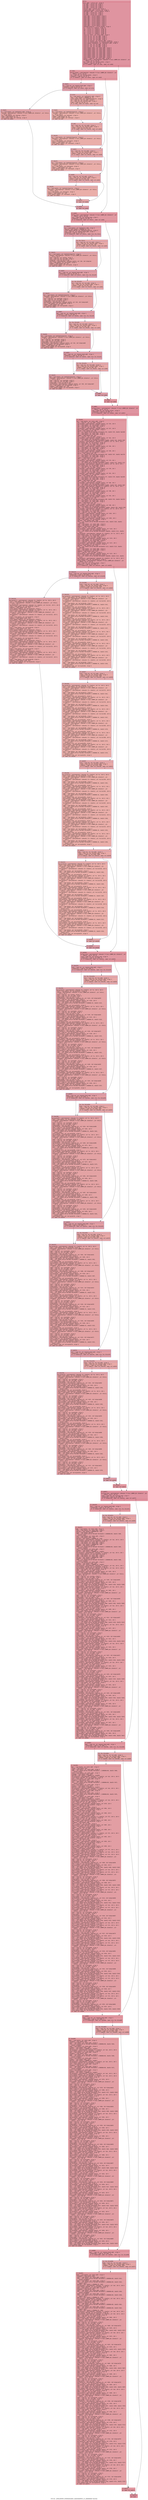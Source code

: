 digraph "CFG for '_ZN9LAMMPS_NS8Dihedral8ev_tallyEiiiiiidPdS1_S1_ddddddddd' function" {
	label="CFG for '_ZN9LAMMPS_NS8Dihedral8ev_tallyEiiiiiidPdS1_S1_ddddddddd' function";

	Node0x55fe70d4c140 [shape=record,color="#b70d28ff", style=filled, fillcolor="#b70d2870" fontname="Courier",label="{entry:\l|  %this.addr = alloca ptr, align 8\l  %i1.addr = alloca i32, align 4\l  %i2.addr = alloca i32, align 4\l  %i3.addr = alloca i32, align 4\l  %i4.addr = alloca i32, align 4\l  %nlocal.addr = alloca i32, align 4\l  %newton_bond.addr = alloca i32, align 4\l  %edihedral.addr = alloca double, align 8\l  %f1.addr = alloca ptr, align 8\l  %f3.addr = alloca ptr, align 8\l  %f4.addr = alloca ptr, align 8\l  %vb1x.addr = alloca double, align 8\l  %vb1y.addr = alloca double, align 8\l  %vb1z.addr = alloca double, align 8\l  %vb2x.addr = alloca double, align 8\l  %vb2y.addr = alloca double, align 8\l  %vb2z.addr = alloca double, align 8\l  %vb3x.addr = alloca double, align 8\l  %vb3y.addr = alloca double, align 8\l  %vb3z.addr = alloca double, align 8\l  %edihedralquarter = alloca double, align 8\l  %v = alloca [6 x double], align 16\l  %a1 = alloca [3 x double], align 16\l  %a2 = alloca [3 x double], align 16\l  %f2 = alloca [3 x double], align 16\l  %a3 = alloca [3 x double], align 16\l  %a4 = alloca [3 x double], align 16\l  store ptr %this, ptr %this.addr, align 8\l  store i32 %i1, ptr %i1.addr, align 4\l  store i32 %i2, ptr %i2.addr, align 4\l  store i32 %i3, ptr %i3.addr, align 4\l  store i32 %i4, ptr %i4.addr, align 4\l  store i32 %nlocal, ptr %nlocal.addr, align 4\l  store i32 %newton_bond, ptr %newton_bond.addr, align 4\l  store double %edihedral, ptr %edihedral.addr, align 8\l  store ptr %f1, ptr %f1.addr, align 8\l  store ptr %f3, ptr %f3.addr, align 8\l  store ptr %f4, ptr %f4.addr, align 8\l  store double %vb1x, ptr %vb1x.addr, align 8\l  store double %vb1y, ptr %vb1y.addr, align 8\l  store double %vb1z, ptr %vb1z.addr, align 8\l  store double %vb2x, ptr %vb2x.addr, align 8\l  store double %vb2y, ptr %vb2y.addr, align 8\l  store double %vb2z, ptr %vb2z.addr, align 8\l  store double %vb3x, ptr %vb3x.addr, align 8\l  store double %vb3y, ptr %vb3y.addr, align 8\l  store double %vb3z, ptr %vb3z.addr, align 8\l  %this1 = load ptr, ptr %this.addr, align 8\l  %eflag_either = getelementptr inbounds %\"class.LAMMPS_NS::Dihedral\", ptr\l... %this1, i32 0, i32 18\l  %0 = load i32, ptr %eflag_either, align 4\l  %tobool = icmp ne i32 %0, 0\l  br i1 %tobool, label %if.then, label %if.end62\l|{<s0>T|<s1>F}}"];
	Node0x55fe70d4c140:s0 -> Node0x55fe70d4f770[tooltip="entry -> if.then\nProbability 62.50%" ];
	Node0x55fe70d4c140:s1 -> Node0x55fe70d4f7e0[tooltip="entry -> if.end62\nProbability 37.50%" ];
	Node0x55fe70d4f770 [shape=record,color="#b70d28ff", style=filled, fillcolor="#bb1b2c70" fontname="Courier",label="{if.then:\l|  %eflag_global = getelementptr inbounds %\"class.LAMMPS_NS::Dihedral\", ptr\l... %this1, i32 0, i32 19\l  %1 = load i32, ptr %eflag_global, align 8\l  %tobool2 = icmp ne i32 %1, 0\l  br i1 %tobool2, label %if.then3, label %if.end25\l|{<s0>T|<s1>F}}"];
	Node0x55fe70d4f770:s0 -> Node0x55fe70d4fad0[tooltip="if.then -> if.then3\nProbability 62.50%" ];
	Node0x55fe70d4f770:s1 -> Node0x55fe70d4fb50[tooltip="if.then -> if.end25\nProbability 37.50%" ];
	Node0x55fe70d4fad0 [shape=record,color="#3d50c3ff", style=filled, fillcolor="#be242e70" fontname="Courier",label="{if.then3:\l|  %2 = load i32, ptr %newton_bond.addr, align 4\l  %tobool4 = icmp ne i32 %2, 0\l  br i1 %tobool4, label %if.then5, label %if.else\l|{<s0>T|<s1>F}}"];
	Node0x55fe70d4fad0:s0 -> Node0x55fe70d4fe10[tooltip="if.then3 -> if.then5\nProbability 62.50%" ];
	Node0x55fe70d4fad0:s1 -> Node0x55fe70d4fe60[tooltip="if.then3 -> if.else\nProbability 37.50%" ];
	Node0x55fe70d4fe10 [shape=record,color="#3d50c3ff", style=filled, fillcolor="#c5333470" fontname="Courier",label="{if.then5:\l|  %3 = load double, ptr %edihedral.addr, align 8\l  %energy = getelementptr inbounds %\"class.LAMMPS_NS::Dihedral\", ptr %this1,\l... i32 0, i32 6\l  %4 = load double, ptr %energy, align 8\l  %add = fadd double %4, %3\l  store double %add, ptr %energy, align 8\l  br label %if.end24\l}"];
	Node0x55fe70d4fe10 -> Node0x55fe70d50310[tooltip="if.then5 -> if.end24\nProbability 100.00%" ];
	Node0x55fe70d4fe60 [shape=record,color="#3d50c3ff", style=filled, fillcolor="#ca3b3770" fontname="Courier",label="{if.else:\l|  %5 = load double, ptr %edihedral.addr, align 8\l  %mul = fmul double 2.500000e-01, %5\l  store double %mul, ptr %edihedralquarter, align 8\l  %6 = load i32, ptr %i1.addr, align 4\l  %7 = load i32, ptr %nlocal.addr, align 4\l  %cmp = icmp slt i32 %6, %7\l  br i1 %cmp, label %if.then6, label %if.end\l|{<s0>T|<s1>F}}"];
	Node0x55fe70d4fe60:s0 -> Node0x55fe70d507b0[tooltip="if.else -> if.then6\nProbability 50.00%" ];
	Node0x55fe70d4fe60:s1 -> Node0x55fe70d50800[tooltip="if.else -> if.end\nProbability 50.00%" ];
	Node0x55fe70d507b0 [shape=record,color="#3d50c3ff", style=filled, fillcolor="#d0473d70" fontname="Courier",label="{if.then6:\l|  %8 = load double, ptr %edihedralquarter, align 8\l  %energy7 = getelementptr inbounds %\"class.LAMMPS_NS::Dihedral\", ptr %this1,\l... i32 0, i32 6\l  %9 = load double, ptr %energy7, align 8\l  %add8 = fadd double %9, %8\l  store double %add8, ptr %energy7, align 8\l  br label %if.end\l}"];
	Node0x55fe70d507b0 -> Node0x55fe70d50800[tooltip="if.then6 -> if.end\nProbability 100.00%" ];
	Node0x55fe70d50800 [shape=record,color="#3d50c3ff", style=filled, fillcolor="#ca3b3770" fontname="Courier",label="{if.end:\l|  %10 = load i32, ptr %i2.addr, align 4\l  %11 = load i32, ptr %nlocal.addr, align 4\l  %cmp9 = icmp slt i32 %10, %11\l  br i1 %cmp9, label %if.then10, label %if.end13\l|{<s0>T|<s1>F}}"];
	Node0x55fe70d50800:s0 -> Node0x55fe70d50f00[tooltip="if.end -> if.then10\nProbability 50.00%" ];
	Node0x55fe70d50800:s1 -> Node0x55fe70d50f50[tooltip="if.end -> if.end13\nProbability 50.00%" ];
	Node0x55fe70d50f00 [shape=record,color="#3d50c3ff", style=filled, fillcolor="#d0473d70" fontname="Courier",label="{if.then10:\l|  %12 = load double, ptr %edihedralquarter, align 8\l  %energy11 = getelementptr inbounds %\"class.LAMMPS_NS::Dihedral\", ptr %this1,\l... i32 0, i32 6\l  %13 = load double, ptr %energy11, align 8\l  %add12 = fadd double %13, %12\l  store double %add12, ptr %energy11, align 8\l  br label %if.end13\l}"];
	Node0x55fe70d50f00 -> Node0x55fe70d50f50[tooltip="if.then10 -> if.end13\nProbability 100.00%" ];
	Node0x55fe70d50f50 [shape=record,color="#3d50c3ff", style=filled, fillcolor="#ca3b3770" fontname="Courier",label="{if.end13:\l|  %14 = load i32, ptr %i3.addr, align 4\l  %15 = load i32, ptr %nlocal.addr, align 4\l  %cmp14 = icmp slt i32 %14, %15\l  br i1 %cmp14, label %if.then15, label %if.end18\l|{<s0>T|<s1>F}}"];
	Node0x55fe70d50f50:s0 -> Node0x55fe70d515e0[tooltip="if.end13 -> if.then15\nProbability 50.00%" ];
	Node0x55fe70d50f50:s1 -> Node0x55fe70d51630[tooltip="if.end13 -> if.end18\nProbability 50.00%" ];
	Node0x55fe70d515e0 [shape=record,color="#3d50c3ff", style=filled, fillcolor="#d0473d70" fontname="Courier",label="{if.then15:\l|  %16 = load double, ptr %edihedralquarter, align 8\l  %energy16 = getelementptr inbounds %\"class.LAMMPS_NS::Dihedral\", ptr %this1,\l... i32 0, i32 6\l  %17 = load double, ptr %energy16, align 8\l  %add17 = fadd double %17, %16\l  store double %add17, ptr %energy16, align 8\l  br label %if.end18\l}"];
	Node0x55fe70d515e0 -> Node0x55fe70d51630[tooltip="if.then15 -> if.end18\nProbability 100.00%" ];
	Node0x55fe70d51630 [shape=record,color="#3d50c3ff", style=filled, fillcolor="#ca3b3770" fontname="Courier",label="{if.end18:\l|  %18 = load i32, ptr %i4.addr, align 4\l  %19 = load i32, ptr %nlocal.addr, align 4\l  %cmp19 = icmp slt i32 %18, %19\l  br i1 %cmp19, label %if.then20, label %if.end23\l|{<s0>T|<s1>F}}"];
	Node0x55fe70d51630:s0 -> Node0x55fe70d51cf0[tooltip="if.end18 -> if.then20\nProbability 50.00%" ];
	Node0x55fe70d51630:s1 -> Node0x55fe70d51d40[tooltip="if.end18 -> if.end23\nProbability 50.00%" ];
	Node0x55fe70d51cf0 [shape=record,color="#3d50c3ff", style=filled, fillcolor="#d0473d70" fontname="Courier",label="{if.then20:\l|  %20 = load double, ptr %edihedralquarter, align 8\l  %energy21 = getelementptr inbounds %\"class.LAMMPS_NS::Dihedral\", ptr %this1,\l... i32 0, i32 6\l  %21 = load double, ptr %energy21, align 8\l  %add22 = fadd double %21, %20\l  store double %add22, ptr %energy21, align 8\l  br label %if.end23\l}"];
	Node0x55fe70d51cf0 -> Node0x55fe70d51d40[tooltip="if.then20 -> if.end23\nProbability 100.00%" ];
	Node0x55fe70d51d40 [shape=record,color="#3d50c3ff", style=filled, fillcolor="#ca3b3770" fontname="Courier",label="{if.end23:\l|  br label %if.end24\l}"];
	Node0x55fe70d51d40 -> Node0x55fe70d50310[tooltip="if.end23 -> if.end24\nProbability 100.00%" ];
	Node0x55fe70d50310 [shape=record,color="#3d50c3ff", style=filled, fillcolor="#be242e70" fontname="Courier",label="{if.end24:\l|  br label %if.end25\l}"];
	Node0x55fe70d50310 -> Node0x55fe70d4fb50[tooltip="if.end24 -> if.end25\nProbability 100.00%" ];
	Node0x55fe70d4fb50 [shape=record,color="#b70d28ff", style=filled, fillcolor="#bb1b2c70" fontname="Courier",label="{if.end25:\l|  %eflag_atom = getelementptr inbounds %\"class.LAMMPS_NS::Dihedral\", ptr\l... %this1, i32 0, i32 20\l  %22 = load i32, ptr %eflag_atom, align 4\l  %tobool26 = icmp ne i32 %22, 0\l  br i1 %tobool26, label %if.then27, label %if.end61\l|{<s0>T|<s1>F}}"];
	Node0x55fe70d4fb50:s0 -> Node0x55fe70d52530[tooltip="if.end25 -> if.then27\nProbability 62.50%" ];
	Node0x55fe70d4fb50:s1 -> Node0x55fe70d525b0[tooltip="if.end25 -> if.end61\nProbability 37.50%" ];
	Node0x55fe70d52530 [shape=record,color="#3d50c3ff", style=filled, fillcolor="#be242e70" fontname="Courier",label="{if.then27:\l|  %23 = load double, ptr %edihedral.addr, align 8\l  %mul28 = fmul double 2.500000e-01, %23\l  store double %mul28, ptr %edihedralquarter, align 8\l  %24 = load i32, ptr %newton_bond.addr, align 4\l  %tobool29 = icmp ne i32 %24, 0\l  br i1 %tobool29, label %if.then31, label %lor.lhs.false\l|{<s0>T|<s1>F}}"];
	Node0x55fe70d52530:s0 -> Node0x55fe70d52a20[tooltip="if.then27 -> if.then31\nProbability 62.50%" ];
	Node0x55fe70d52530:s1 -> Node0x55fe70d52a70[tooltip="if.then27 -> lor.lhs.false\nProbability 37.50%" ];
	Node0x55fe70d52a70 [shape=record,color="#3d50c3ff", style=filled, fillcolor="#ca3b3770" fontname="Courier",label="{lor.lhs.false:\l|  %25 = load i32, ptr %i1.addr, align 4\l  %26 = load i32, ptr %nlocal.addr, align 4\l  %cmp30 = icmp slt i32 %25, %26\l  br i1 %cmp30, label %if.then31, label %if.end33\l|{<s0>T|<s1>F}}"];
	Node0x55fe70d52a70:s0 -> Node0x55fe70d52a20[tooltip="lor.lhs.false -> if.then31\nProbability 50.00%" ];
	Node0x55fe70d52a70:s1 -> Node0x55fe70d52d50[tooltip="lor.lhs.false -> if.end33\nProbability 50.00%" ];
	Node0x55fe70d52a20 [shape=record,color="#3d50c3ff", style=filled, fillcolor="#c32e3170" fontname="Courier",label="{if.then31:\l|  %27 = load double, ptr %edihedralquarter, align 8\l  %eatom = getelementptr inbounds %\"class.LAMMPS_NS::Dihedral\", ptr %this1,\l... i32 0, i32 8\l  %28 = load ptr, ptr %eatom, align 8\l  %29 = load i32, ptr %i1.addr, align 4\l  %idxprom = sext i32 %29 to i64\l  %arrayidx = getelementptr inbounds double, ptr %28, i64 %idxprom\l  %30 = load double, ptr %arrayidx, align 8\l  %add32 = fadd double %30, %27\l  store double %add32, ptr %arrayidx, align 8\l  br label %if.end33\l}"];
	Node0x55fe70d52a20 -> Node0x55fe70d52d50[tooltip="if.then31 -> if.end33\nProbability 100.00%" ];
	Node0x55fe70d52d50 [shape=record,color="#3d50c3ff", style=filled, fillcolor="#be242e70" fontname="Courier",label="{if.end33:\l|  %31 = load i32, ptr %newton_bond.addr, align 4\l  %tobool34 = icmp ne i32 %31, 0\l  br i1 %tobool34, label %if.then37, label %lor.lhs.false35\l|{<s0>T|<s1>F}}"];
	Node0x55fe70d52d50:s0 -> Node0x55fe70d4f430[tooltip="if.end33 -> if.then37\nProbability 62.50%" ];
	Node0x55fe70d52d50:s1 -> Node0x55fe70d4f480[tooltip="if.end33 -> lor.lhs.false35\nProbability 37.50%" ];
	Node0x55fe70d4f480 [shape=record,color="#3d50c3ff", style=filled, fillcolor="#ca3b3770" fontname="Courier",label="{lor.lhs.false35:\l|  %32 = load i32, ptr %i2.addr, align 4\l  %33 = load i32, ptr %nlocal.addr, align 4\l  %cmp36 = icmp slt i32 %32, %33\l  br i1 %cmp36, label %if.then37, label %if.end42\l|{<s0>T|<s1>F}}"];
	Node0x55fe70d4f480:s0 -> Node0x55fe70d4f430[tooltip="lor.lhs.false35 -> if.then37\nProbability 50.00%" ];
	Node0x55fe70d4f480:s1 -> Node0x55fe70d4f680[tooltip="lor.lhs.false35 -> if.end42\nProbability 50.00%" ];
	Node0x55fe70d4f430 [shape=record,color="#3d50c3ff", style=filled, fillcolor="#c32e3170" fontname="Courier",label="{if.then37:\l|  %34 = load double, ptr %edihedralquarter, align 8\l  %eatom38 = getelementptr inbounds %\"class.LAMMPS_NS::Dihedral\", ptr %this1,\l... i32 0, i32 8\l  %35 = load ptr, ptr %eatom38, align 8\l  %36 = load i32, ptr %i2.addr, align 4\l  %idxprom39 = sext i32 %36 to i64\l  %arrayidx40 = getelementptr inbounds double, ptr %35, i64 %idxprom39\l  %37 = load double, ptr %arrayidx40, align 8\l  %add41 = fadd double %37, %34\l  store double %add41, ptr %arrayidx40, align 8\l  br label %if.end42\l}"];
	Node0x55fe70d4f430 -> Node0x55fe70d4f680[tooltip="if.then37 -> if.end42\nProbability 100.00%" ];
	Node0x55fe70d4f680 [shape=record,color="#3d50c3ff", style=filled, fillcolor="#be242e70" fontname="Courier",label="{if.end42:\l|  %38 = load i32, ptr %newton_bond.addr, align 4\l  %tobool43 = icmp ne i32 %38, 0\l  br i1 %tobool43, label %if.then46, label %lor.lhs.false44\l|{<s0>T|<s1>F}}"];
	Node0x55fe70d4f680:s0 -> Node0x55fe70d547d0[tooltip="if.end42 -> if.then46\nProbability 62.50%" ];
	Node0x55fe70d4f680:s1 -> Node0x55fe70d54820[tooltip="if.end42 -> lor.lhs.false44\nProbability 37.50%" ];
	Node0x55fe70d54820 [shape=record,color="#3d50c3ff", style=filled, fillcolor="#ca3b3770" fontname="Courier",label="{lor.lhs.false44:\l|  %39 = load i32, ptr %i3.addr, align 4\l  %40 = load i32, ptr %nlocal.addr, align 4\l  %cmp45 = icmp slt i32 %39, %40\l  br i1 %cmp45, label %if.then46, label %if.end51\l|{<s0>T|<s1>F}}"];
	Node0x55fe70d54820:s0 -> Node0x55fe70d547d0[tooltip="lor.lhs.false44 -> if.then46\nProbability 50.00%" ];
	Node0x55fe70d54820:s1 -> Node0x55fe70d54b30[tooltip="lor.lhs.false44 -> if.end51\nProbability 50.00%" ];
	Node0x55fe70d547d0 [shape=record,color="#3d50c3ff", style=filled, fillcolor="#c32e3170" fontname="Courier",label="{if.then46:\l|  %41 = load double, ptr %edihedralquarter, align 8\l  %eatom47 = getelementptr inbounds %\"class.LAMMPS_NS::Dihedral\", ptr %this1,\l... i32 0, i32 8\l  %42 = load ptr, ptr %eatom47, align 8\l  %43 = load i32, ptr %i3.addr, align 4\l  %idxprom48 = sext i32 %43 to i64\l  %arrayidx49 = getelementptr inbounds double, ptr %42, i64 %idxprom48\l  %44 = load double, ptr %arrayidx49, align 8\l  %add50 = fadd double %44, %41\l  store double %add50, ptr %arrayidx49, align 8\l  br label %if.end51\l}"];
	Node0x55fe70d547d0 -> Node0x55fe70d54b30[tooltip="if.then46 -> if.end51\nProbability 100.00%" ];
	Node0x55fe70d54b30 [shape=record,color="#3d50c3ff", style=filled, fillcolor="#be242e70" fontname="Courier",label="{if.end51:\l|  %45 = load i32, ptr %newton_bond.addr, align 4\l  %tobool52 = icmp ne i32 %45, 0\l  br i1 %tobool52, label %if.then55, label %lor.lhs.false53\l|{<s0>T|<s1>F}}"];
	Node0x55fe70d54b30:s0 -> Node0x55fe70d553b0[tooltip="if.end51 -> if.then55\nProbability 62.50%" ];
	Node0x55fe70d54b30:s1 -> Node0x55fe70d55400[tooltip="if.end51 -> lor.lhs.false53\nProbability 37.50%" ];
	Node0x55fe70d55400 [shape=record,color="#3d50c3ff", style=filled, fillcolor="#ca3b3770" fontname="Courier",label="{lor.lhs.false53:\l|  %46 = load i32, ptr %i4.addr, align 4\l  %47 = load i32, ptr %nlocal.addr, align 4\l  %cmp54 = icmp slt i32 %46, %47\l  br i1 %cmp54, label %if.then55, label %if.end60\l|{<s0>T|<s1>F}}"];
	Node0x55fe70d55400:s0 -> Node0x55fe70d553b0[tooltip="lor.lhs.false53 -> if.then55\nProbability 50.00%" ];
	Node0x55fe70d55400:s1 -> Node0x55fe70d55f20[tooltip="lor.lhs.false53 -> if.end60\nProbability 50.00%" ];
	Node0x55fe70d553b0 [shape=record,color="#3d50c3ff", style=filled, fillcolor="#c32e3170" fontname="Courier",label="{if.then55:\l|  %48 = load double, ptr %edihedralquarter, align 8\l  %eatom56 = getelementptr inbounds %\"class.LAMMPS_NS::Dihedral\", ptr %this1,\l... i32 0, i32 8\l  %49 = load ptr, ptr %eatom56, align 8\l  %50 = load i32, ptr %i4.addr, align 4\l  %idxprom57 = sext i32 %50 to i64\l  %arrayidx58 = getelementptr inbounds double, ptr %49, i64 %idxprom57\l  %51 = load double, ptr %arrayidx58, align 8\l  %add59 = fadd double %51, %48\l  store double %add59, ptr %arrayidx58, align 8\l  br label %if.end60\l}"];
	Node0x55fe70d553b0 -> Node0x55fe70d55f20[tooltip="if.then55 -> if.end60\nProbability 100.00%" ];
	Node0x55fe70d55f20 [shape=record,color="#3d50c3ff", style=filled, fillcolor="#be242e70" fontname="Courier",label="{if.end60:\l|  br label %if.end61\l}"];
	Node0x55fe70d55f20 -> Node0x55fe70d525b0[tooltip="if.end60 -> if.end61\nProbability 100.00%" ];
	Node0x55fe70d525b0 [shape=record,color="#b70d28ff", style=filled, fillcolor="#bb1b2c70" fontname="Courier",label="{if.end61:\l|  br label %if.end62\l}"];
	Node0x55fe70d525b0 -> Node0x55fe70d4f7e0[tooltip="if.end61 -> if.end62\nProbability 100.00%" ];
	Node0x55fe70d4f7e0 [shape=record,color="#b70d28ff", style=filled, fillcolor="#b70d2870" fontname="Courier",label="{if.end62:\l|  %vflag_either = getelementptr inbounds %\"class.LAMMPS_NS::Dihedral\", ptr\l... %this1, i32 0, i32 21\l  %52 = load i32, ptr %vflag_either, align 8\l  %tobool63 = icmp ne i32 %52, 0\l  br i1 %tobool63, label %if.then64, label %if.end417\l|{<s0>T|<s1>F}}"];
	Node0x55fe70d4f7e0:s0 -> Node0x55fe70d56940[tooltip="if.end62 -> if.then64\nProbability 62.50%" ];
	Node0x55fe70d4f7e0:s1 -> Node0x55fe70d569c0[tooltip="if.end62 -> if.end417\nProbability 37.50%" ];
	Node0x55fe70d56940 [shape=record,color="#b70d28ff", style=filled, fillcolor="#bb1b2c70" fontname="Courier",label="{if.then64:\l|  %53 = load double, ptr %vb1x.addr, align 8\l  %54 = load ptr, ptr %f1.addr, align 8\l  %arrayidx65 = getelementptr inbounds double, ptr %54, i64 0\l  %55 = load double, ptr %arrayidx65, align 8\l  %56 = load double, ptr %vb2x.addr, align 8\l  %57 = load ptr, ptr %f3.addr, align 8\l  %arrayidx67 = getelementptr inbounds double, ptr %57, i64 0\l  %58 = load double, ptr %arrayidx67, align 8\l  %mul68 = fmul double %56, %58\l  %59 = call double @llvm.fmuladd.f64(double %53, double %55, double %mul68)\l  %60 = load double, ptr %vb3x.addr, align 8\l  %61 = load double, ptr %vb2x.addr, align 8\l  %add69 = fadd double %60, %61\l  %62 = load ptr, ptr %f4.addr, align 8\l  %arrayidx70 = getelementptr inbounds double, ptr %62, i64 0\l  %63 = load double, ptr %arrayidx70, align 8\l  %64 = call double @llvm.fmuladd.f64(double %add69, double %63, double %59)\l  %arrayidx72 = getelementptr inbounds [6 x double], ptr %v, i64 0, i64 0\l  store double %64, ptr %arrayidx72, align 16\l  %65 = load double, ptr %vb1y.addr, align 8\l  %66 = load ptr, ptr %f1.addr, align 8\l  %arrayidx73 = getelementptr inbounds double, ptr %66, i64 1\l  %67 = load double, ptr %arrayidx73, align 8\l  %68 = load double, ptr %vb2y.addr, align 8\l  %69 = load ptr, ptr %f3.addr, align 8\l  %arrayidx75 = getelementptr inbounds double, ptr %69, i64 1\l  %70 = load double, ptr %arrayidx75, align 8\l  %mul76 = fmul double %68, %70\l  %71 = call double @llvm.fmuladd.f64(double %65, double %67, double %mul76)\l  %72 = load double, ptr %vb3y.addr, align 8\l  %73 = load double, ptr %vb2y.addr, align 8\l  %add77 = fadd double %72, %73\l  %74 = load ptr, ptr %f4.addr, align 8\l  %arrayidx78 = getelementptr inbounds double, ptr %74, i64 1\l  %75 = load double, ptr %arrayidx78, align 8\l  %76 = call double @llvm.fmuladd.f64(double %add77, double %75, double %71)\l  %arrayidx80 = getelementptr inbounds [6 x double], ptr %v, i64 0, i64 1\l  store double %76, ptr %arrayidx80, align 8\l  %77 = load double, ptr %vb1z.addr, align 8\l  %78 = load ptr, ptr %f1.addr, align 8\l  %arrayidx81 = getelementptr inbounds double, ptr %78, i64 2\l  %79 = load double, ptr %arrayidx81, align 8\l  %80 = load double, ptr %vb2z.addr, align 8\l  %81 = load ptr, ptr %f3.addr, align 8\l  %arrayidx83 = getelementptr inbounds double, ptr %81, i64 2\l  %82 = load double, ptr %arrayidx83, align 8\l  %mul84 = fmul double %80, %82\l  %83 = call double @llvm.fmuladd.f64(double %77, double %79, double %mul84)\l  %84 = load double, ptr %vb3z.addr, align 8\l  %85 = load double, ptr %vb2z.addr, align 8\l  %add85 = fadd double %84, %85\l  %86 = load ptr, ptr %f4.addr, align 8\l  %arrayidx86 = getelementptr inbounds double, ptr %86, i64 2\l  %87 = load double, ptr %arrayidx86, align 8\l  %88 = call double @llvm.fmuladd.f64(double %add85, double %87, double %83)\l  %arrayidx88 = getelementptr inbounds [6 x double], ptr %v, i64 0, i64 2\l  store double %88, ptr %arrayidx88, align 16\l  %89 = load double, ptr %vb1x.addr, align 8\l  %90 = load ptr, ptr %f1.addr, align 8\l  %arrayidx89 = getelementptr inbounds double, ptr %90, i64 1\l  %91 = load double, ptr %arrayidx89, align 8\l  %92 = load double, ptr %vb2x.addr, align 8\l  %93 = load ptr, ptr %f3.addr, align 8\l  %arrayidx91 = getelementptr inbounds double, ptr %93, i64 1\l  %94 = load double, ptr %arrayidx91, align 8\l  %mul92 = fmul double %92, %94\l  %95 = call double @llvm.fmuladd.f64(double %89, double %91, double %mul92)\l  %96 = load double, ptr %vb3x.addr, align 8\l  %97 = load double, ptr %vb2x.addr, align 8\l  %add93 = fadd double %96, %97\l  %98 = load ptr, ptr %f4.addr, align 8\l  %arrayidx94 = getelementptr inbounds double, ptr %98, i64 1\l  %99 = load double, ptr %arrayidx94, align 8\l  %100 = call double @llvm.fmuladd.f64(double %add93, double %99, double %95)\l  %arrayidx96 = getelementptr inbounds [6 x double], ptr %v, i64 0, i64 3\l  store double %100, ptr %arrayidx96, align 8\l  %101 = load double, ptr %vb1x.addr, align 8\l  %102 = load ptr, ptr %f1.addr, align 8\l  %arrayidx97 = getelementptr inbounds double, ptr %102, i64 2\l  %103 = load double, ptr %arrayidx97, align 8\l  %104 = load double, ptr %vb2x.addr, align 8\l  %105 = load ptr, ptr %f3.addr, align 8\l  %arrayidx99 = getelementptr inbounds double, ptr %105, i64 2\l  %106 = load double, ptr %arrayidx99, align 8\l  %mul100 = fmul double %104, %106\l  %107 = call double @llvm.fmuladd.f64(double %101, double %103, double\l... %mul100)\l  %108 = load double, ptr %vb3x.addr, align 8\l  %109 = load double, ptr %vb2x.addr, align 8\l  %add101 = fadd double %108, %109\l  %110 = load ptr, ptr %f4.addr, align 8\l  %arrayidx102 = getelementptr inbounds double, ptr %110, i64 2\l  %111 = load double, ptr %arrayidx102, align 8\l  %112 = call double @llvm.fmuladd.f64(double %add101, double %111, double\l... %107)\l  %arrayidx104 = getelementptr inbounds [6 x double], ptr %v, i64 0, i64 4\l  store double %112, ptr %arrayidx104, align 16\l  %113 = load double, ptr %vb1y.addr, align 8\l  %114 = load ptr, ptr %f1.addr, align 8\l  %arrayidx105 = getelementptr inbounds double, ptr %114, i64 2\l  %115 = load double, ptr %arrayidx105, align 8\l  %116 = load double, ptr %vb2y.addr, align 8\l  %117 = load ptr, ptr %f3.addr, align 8\l  %arrayidx107 = getelementptr inbounds double, ptr %117, i64 2\l  %118 = load double, ptr %arrayidx107, align 8\l  %mul108 = fmul double %116, %118\l  %119 = call double @llvm.fmuladd.f64(double %113, double %115, double\l... %mul108)\l  %120 = load double, ptr %vb3y.addr, align 8\l  %121 = load double, ptr %vb2y.addr, align 8\l  %add109 = fadd double %120, %121\l  %122 = load ptr, ptr %f4.addr, align 8\l  %arrayidx110 = getelementptr inbounds double, ptr %122, i64 2\l  %123 = load double, ptr %arrayidx110, align 8\l  %124 = call double @llvm.fmuladd.f64(double %add109, double %123, double\l... %119)\l  %arrayidx112 = getelementptr inbounds [6 x double], ptr %v, i64 0, i64 5\l  store double %124, ptr %arrayidx112, align 8\l  %vflag_global = getelementptr inbounds %\"class.LAMMPS_NS::Dihedral\", ptr\l... %this1, i32 0, i32 22\l  %125 = load i32, ptr %vflag_global, align 4\l  %tobool113 = icmp ne i32 %125, 0\l  br i1 %tobool113, label %if.then114, label %if.end250\l|{<s0>T|<s1>F}}"];
	Node0x55fe70d56940:s0 -> Node0x55fe70d5fd80[tooltip="if.then64 -> if.then114\nProbability 62.50%" ];
	Node0x55fe70d56940:s1 -> Node0x55fe70d5fe00[tooltip="if.then64 -> if.end250\nProbability 37.50%" ];
	Node0x55fe70d5fd80 [shape=record,color="#3d50c3ff", style=filled, fillcolor="#be242e70" fontname="Courier",label="{if.then114:\l|  %126 = load i32, ptr %newton_bond.addr, align 4\l  %tobool115 = icmp ne i32 %126, 0\l  br i1 %tobool115, label %if.then116, label %if.else140\l|{<s0>T|<s1>F}}"];
	Node0x55fe70d5fd80:s0 -> Node0x55fe70d600a0[tooltip="if.then114 -> if.then116\nProbability 62.50%" ];
	Node0x55fe70d5fd80:s1 -> Node0x55fe70d600f0[tooltip="if.then114 -> if.else140\nProbability 37.50%" ];
	Node0x55fe70d600a0 [shape=record,color="#3d50c3ff", style=filled, fillcolor="#c5333470" fontname="Courier",label="{if.then116:\l|  %arrayidx117 = getelementptr inbounds [6 x double], ptr %v, i64 0, i64 0\l  %127 = load double, ptr %arrayidx117, align 16\l  %virial = getelementptr inbounds %\"class.LAMMPS_NS::Dihedral\", ptr %this1,\l... i32 0, i32 7\l  %arrayidx118 = getelementptr inbounds [6 x double], ptr %virial, i64 0, i64 0\l  %128 = load double, ptr %arrayidx118, align 8\l  %add119 = fadd double %128, %127\l  store double %add119, ptr %arrayidx118, align 8\l  %arrayidx120 = getelementptr inbounds [6 x double], ptr %v, i64 0, i64 1\l  %129 = load double, ptr %arrayidx120, align 8\l  %virial121 = getelementptr inbounds %\"class.LAMMPS_NS::Dihedral\", ptr\l... %this1, i32 0, i32 7\l  %arrayidx122 = getelementptr inbounds [6 x double], ptr %virial121, i64 0,\l... i64 1\l  %130 = load double, ptr %arrayidx122, align 8\l  %add123 = fadd double %130, %129\l  store double %add123, ptr %arrayidx122, align 8\l  %arrayidx124 = getelementptr inbounds [6 x double], ptr %v, i64 0, i64 2\l  %131 = load double, ptr %arrayidx124, align 16\l  %virial125 = getelementptr inbounds %\"class.LAMMPS_NS::Dihedral\", ptr\l... %this1, i32 0, i32 7\l  %arrayidx126 = getelementptr inbounds [6 x double], ptr %virial125, i64 0,\l... i64 2\l  %132 = load double, ptr %arrayidx126, align 8\l  %add127 = fadd double %132, %131\l  store double %add127, ptr %arrayidx126, align 8\l  %arrayidx128 = getelementptr inbounds [6 x double], ptr %v, i64 0, i64 3\l  %133 = load double, ptr %arrayidx128, align 8\l  %virial129 = getelementptr inbounds %\"class.LAMMPS_NS::Dihedral\", ptr\l... %this1, i32 0, i32 7\l  %arrayidx130 = getelementptr inbounds [6 x double], ptr %virial129, i64 0,\l... i64 3\l  %134 = load double, ptr %arrayidx130, align 8\l  %add131 = fadd double %134, %133\l  store double %add131, ptr %arrayidx130, align 8\l  %arrayidx132 = getelementptr inbounds [6 x double], ptr %v, i64 0, i64 4\l  %135 = load double, ptr %arrayidx132, align 16\l  %virial133 = getelementptr inbounds %\"class.LAMMPS_NS::Dihedral\", ptr\l... %this1, i32 0, i32 7\l  %arrayidx134 = getelementptr inbounds [6 x double], ptr %virial133, i64 0,\l... i64 4\l  %136 = load double, ptr %arrayidx134, align 8\l  %add135 = fadd double %136, %135\l  store double %add135, ptr %arrayidx134, align 8\l  %arrayidx136 = getelementptr inbounds [6 x double], ptr %v, i64 0, i64 5\l  %137 = load double, ptr %arrayidx136, align 8\l  %virial137 = getelementptr inbounds %\"class.LAMMPS_NS::Dihedral\", ptr\l... %this1, i32 0, i32 7\l  %arrayidx138 = getelementptr inbounds [6 x double], ptr %virial137, i64 0,\l... i64 5\l  %138 = load double, ptr %arrayidx138, align 8\l  %add139 = fadd double %138, %137\l  store double %add139, ptr %arrayidx138, align 8\l  br label %if.end249\l}"];
	Node0x55fe70d600a0 -> Node0x55fe70d536a0[tooltip="if.then116 -> if.end249\nProbability 100.00%" ];
	Node0x55fe70d600f0 [shape=record,color="#3d50c3ff", style=filled, fillcolor="#ca3b3770" fontname="Courier",label="{if.else140:\l|  %139 = load i32, ptr %i1.addr, align 4\l  %140 = load i32, ptr %nlocal.addr, align 4\l  %cmp141 = icmp slt i32 %139, %140\l  br i1 %cmp141, label %if.then142, label %if.end167\l|{<s0>T|<s1>F}}"];
	Node0x55fe70d600f0:s0 -> Node0x55fe70d53940[tooltip="if.else140 -> if.then142\nProbability 50.00%" ];
	Node0x55fe70d600f0:s1 -> Node0x55fe70d539c0[tooltip="if.else140 -> if.end167\nProbability 50.00%" ];
	Node0x55fe70d53940 [shape=record,color="#3d50c3ff", style=filled, fillcolor="#d0473d70" fontname="Courier",label="{if.then142:\l|  %arrayidx143 = getelementptr inbounds [6 x double], ptr %v, i64 0, i64 0\l  %141 = load double, ptr %arrayidx143, align 16\l  %virial145 = getelementptr inbounds %\"class.LAMMPS_NS::Dihedral\", ptr\l... %this1, i32 0, i32 7\l  %arrayidx146 = getelementptr inbounds [6 x double], ptr %virial145, i64 0,\l... i64 0\l  %142 = load double, ptr %arrayidx146, align 8\l  %143 = call double @llvm.fmuladd.f64(double 2.500000e-01, double %141,\l... double %142)\l  store double %143, ptr %arrayidx146, align 8\l  %arrayidx147 = getelementptr inbounds [6 x double], ptr %v, i64 0, i64 1\l  %144 = load double, ptr %arrayidx147, align 8\l  %virial149 = getelementptr inbounds %\"class.LAMMPS_NS::Dihedral\", ptr\l... %this1, i32 0, i32 7\l  %arrayidx150 = getelementptr inbounds [6 x double], ptr %virial149, i64 0,\l... i64 1\l  %145 = load double, ptr %arrayidx150, align 8\l  %146 = call double @llvm.fmuladd.f64(double 2.500000e-01, double %144,\l... double %145)\l  store double %146, ptr %arrayidx150, align 8\l  %arrayidx151 = getelementptr inbounds [6 x double], ptr %v, i64 0, i64 2\l  %147 = load double, ptr %arrayidx151, align 16\l  %virial153 = getelementptr inbounds %\"class.LAMMPS_NS::Dihedral\", ptr\l... %this1, i32 0, i32 7\l  %arrayidx154 = getelementptr inbounds [6 x double], ptr %virial153, i64 0,\l... i64 2\l  %148 = load double, ptr %arrayidx154, align 8\l  %149 = call double @llvm.fmuladd.f64(double 2.500000e-01, double %147,\l... double %148)\l  store double %149, ptr %arrayidx154, align 8\l  %arrayidx155 = getelementptr inbounds [6 x double], ptr %v, i64 0, i64 3\l  %150 = load double, ptr %arrayidx155, align 8\l  %virial157 = getelementptr inbounds %\"class.LAMMPS_NS::Dihedral\", ptr\l... %this1, i32 0, i32 7\l  %arrayidx158 = getelementptr inbounds [6 x double], ptr %virial157, i64 0,\l... i64 3\l  %151 = load double, ptr %arrayidx158, align 8\l  %152 = call double @llvm.fmuladd.f64(double 2.500000e-01, double %150,\l... double %151)\l  store double %152, ptr %arrayidx158, align 8\l  %arrayidx159 = getelementptr inbounds [6 x double], ptr %v, i64 0, i64 4\l  %153 = load double, ptr %arrayidx159, align 16\l  %virial161 = getelementptr inbounds %\"class.LAMMPS_NS::Dihedral\", ptr\l... %this1, i32 0, i32 7\l  %arrayidx162 = getelementptr inbounds [6 x double], ptr %virial161, i64 0,\l... i64 4\l  %154 = load double, ptr %arrayidx162, align 8\l  %155 = call double @llvm.fmuladd.f64(double 2.500000e-01, double %153,\l... double %154)\l  store double %155, ptr %arrayidx162, align 8\l  %arrayidx163 = getelementptr inbounds [6 x double], ptr %v, i64 0, i64 5\l  %156 = load double, ptr %arrayidx163, align 8\l  %virial165 = getelementptr inbounds %\"class.LAMMPS_NS::Dihedral\", ptr\l... %this1, i32 0, i32 7\l  %arrayidx166 = getelementptr inbounds [6 x double], ptr %virial165, i64 0,\l... i64 5\l  %157 = load double, ptr %arrayidx166, align 8\l  %158 = call double @llvm.fmuladd.f64(double 2.500000e-01, double %156,\l... double %157)\l  store double %158, ptr %arrayidx166, align 8\l  br label %if.end167\l}"];
	Node0x55fe70d53940 -> Node0x55fe70d539c0[tooltip="if.then142 -> if.end167\nProbability 100.00%" ];
	Node0x55fe70d539c0 [shape=record,color="#3d50c3ff", style=filled, fillcolor="#ca3b3770" fontname="Courier",label="{if.end167:\l|  %159 = load i32, ptr %i2.addr, align 4\l  %160 = load i32, ptr %nlocal.addr, align 4\l  %cmp168 = icmp slt i32 %159, %160\l  br i1 %cmp168, label %if.then169, label %if.end194\l|{<s0>T|<s1>F}}"];
	Node0x55fe70d539c0:s0 -> Node0x55fe70d655a0[tooltip="if.end167 -> if.then169\nProbability 50.00%" ];
	Node0x55fe70d539c0:s1 -> Node0x55fe70d655f0[tooltip="if.end167 -> if.end194\nProbability 50.00%" ];
	Node0x55fe70d655a0 [shape=record,color="#3d50c3ff", style=filled, fillcolor="#d0473d70" fontname="Courier",label="{if.then169:\l|  %arrayidx170 = getelementptr inbounds [6 x double], ptr %v, i64 0, i64 0\l  %161 = load double, ptr %arrayidx170, align 16\l  %virial172 = getelementptr inbounds %\"class.LAMMPS_NS::Dihedral\", ptr\l... %this1, i32 0, i32 7\l  %arrayidx173 = getelementptr inbounds [6 x double], ptr %virial172, i64 0,\l... i64 0\l  %162 = load double, ptr %arrayidx173, align 8\l  %163 = call double @llvm.fmuladd.f64(double 2.500000e-01, double %161,\l... double %162)\l  store double %163, ptr %arrayidx173, align 8\l  %arrayidx174 = getelementptr inbounds [6 x double], ptr %v, i64 0, i64 1\l  %164 = load double, ptr %arrayidx174, align 8\l  %virial176 = getelementptr inbounds %\"class.LAMMPS_NS::Dihedral\", ptr\l... %this1, i32 0, i32 7\l  %arrayidx177 = getelementptr inbounds [6 x double], ptr %virial176, i64 0,\l... i64 1\l  %165 = load double, ptr %arrayidx177, align 8\l  %166 = call double @llvm.fmuladd.f64(double 2.500000e-01, double %164,\l... double %165)\l  store double %166, ptr %arrayidx177, align 8\l  %arrayidx178 = getelementptr inbounds [6 x double], ptr %v, i64 0, i64 2\l  %167 = load double, ptr %arrayidx178, align 16\l  %virial180 = getelementptr inbounds %\"class.LAMMPS_NS::Dihedral\", ptr\l... %this1, i32 0, i32 7\l  %arrayidx181 = getelementptr inbounds [6 x double], ptr %virial180, i64 0,\l... i64 2\l  %168 = load double, ptr %arrayidx181, align 8\l  %169 = call double @llvm.fmuladd.f64(double 2.500000e-01, double %167,\l... double %168)\l  store double %169, ptr %arrayidx181, align 8\l  %arrayidx182 = getelementptr inbounds [6 x double], ptr %v, i64 0, i64 3\l  %170 = load double, ptr %arrayidx182, align 8\l  %virial184 = getelementptr inbounds %\"class.LAMMPS_NS::Dihedral\", ptr\l... %this1, i32 0, i32 7\l  %arrayidx185 = getelementptr inbounds [6 x double], ptr %virial184, i64 0,\l... i64 3\l  %171 = load double, ptr %arrayidx185, align 8\l  %172 = call double @llvm.fmuladd.f64(double 2.500000e-01, double %170,\l... double %171)\l  store double %172, ptr %arrayidx185, align 8\l  %arrayidx186 = getelementptr inbounds [6 x double], ptr %v, i64 0, i64 4\l  %173 = load double, ptr %arrayidx186, align 16\l  %virial188 = getelementptr inbounds %\"class.LAMMPS_NS::Dihedral\", ptr\l... %this1, i32 0, i32 7\l  %arrayidx189 = getelementptr inbounds [6 x double], ptr %virial188, i64 0,\l... i64 4\l  %174 = load double, ptr %arrayidx189, align 8\l  %175 = call double @llvm.fmuladd.f64(double 2.500000e-01, double %173,\l... double %174)\l  store double %175, ptr %arrayidx189, align 8\l  %arrayidx190 = getelementptr inbounds [6 x double], ptr %v, i64 0, i64 5\l  %176 = load double, ptr %arrayidx190, align 8\l  %virial192 = getelementptr inbounds %\"class.LAMMPS_NS::Dihedral\", ptr\l... %this1, i32 0, i32 7\l  %arrayidx193 = getelementptr inbounds [6 x double], ptr %virial192, i64 0,\l... i64 5\l  %177 = load double, ptr %arrayidx193, align 8\l  %178 = call double @llvm.fmuladd.f64(double 2.500000e-01, double %176,\l... double %177)\l  store double %178, ptr %arrayidx193, align 8\l  br label %if.end194\l}"];
	Node0x55fe70d655a0 -> Node0x55fe70d655f0[tooltip="if.then169 -> if.end194\nProbability 100.00%" ];
	Node0x55fe70d655f0 [shape=record,color="#3d50c3ff", style=filled, fillcolor="#ca3b3770" fontname="Courier",label="{if.end194:\l|  %179 = load i32, ptr %i3.addr, align 4\l  %180 = load i32, ptr %nlocal.addr, align 4\l  %cmp195 = icmp slt i32 %179, %180\l  br i1 %cmp195, label %if.then196, label %if.end221\l|{<s0>T|<s1>F}}"];
	Node0x55fe70d655f0:s0 -> Node0x55fe70d67b30[tooltip="if.end194 -> if.then196\nProbability 50.00%" ];
	Node0x55fe70d655f0:s1 -> Node0x55fe70d67b80[tooltip="if.end194 -> if.end221\nProbability 50.00%" ];
	Node0x55fe70d67b30 [shape=record,color="#3d50c3ff", style=filled, fillcolor="#d0473d70" fontname="Courier",label="{if.then196:\l|  %arrayidx197 = getelementptr inbounds [6 x double], ptr %v, i64 0, i64 0\l  %181 = load double, ptr %arrayidx197, align 16\l  %virial199 = getelementptr inbounds %\"class.LAMMPS_NS::Dihedral\", ptr\l... %this1, i32 0, i32 7\l  %arrayidx200 = getelementptr inbounds [6 x double], ptr %virial199, i64 0,\l... i64 0\l  %182 = load double, ptr %arrayidx200, align 8\l  %183 = call double @llvm.fmuladd.f64(double 2.500000e-01, double %181,\l... double %182)\l  store double %183, ptr %arrayidx200, align 8\l  %arrayidx201 = getelementptr inbounds [6 x double], ptr %v, i64 0, i64 1\l  %184 = load double, ptr %arrayidx201, align 8\l  %virial203 = getelementptr inbounds %\"class.LAMMPS_NS::Dihedral\", ptr\l... %this1, i32 0, i32 7\l  %arrayidx204 = getelementptr inbounds [6 x double], ptr %virial203, i64 0,\l... i64 1\l  %185 = load double, ptr %arrayidx204, align 8\l  %186 = call double @llvm.fmuladd.f64(double 2.500000e-01, double %184,\l... double %185)\l  store double %186, ptr %arrayidx204, align 8\l  %arrayidx205 = getelementptr inbounds [6 x double], ptr %v, i64 0, i64 2\l  %187 = load double, ptr %arrayidx205, align 16\l  %virial207 = getelementptr inbounds %\"class.LAMMPS_NS::Dihedral\", ptr\l... %this1, i32 0, i32 7\l  %arrayidx208 = getelementptr inbounds [6 x double], ptr %virial207, i64 0,\l... i64 2\l  %188 = load double, ptr %arrayidx208, align 8\l  %189 = call double @llvm.fmuladd.f64(double 2.500000e-01, double %187,\l... double %188)\l  store double %189, ptr %arrayidx208, align 8\l  %arrayidx209 = getelementptr inbounds [6 x double], ptr %v, i64 0, i64 3\l  %190 = load double, ptr %arrayidx209, align 8\l  %virial211 = getelementptr inbounds %\"class.LAMMPS_NS::Dihedral\", ptr\l... %this1, i32 0, i32 7\l  %arrayidx212 = getelementptr inbounds [6 x double], ptr %virial211, i64 0,\l... i64 3\l  %191 = load double, ptr %arrayidx212, align 8\l  %192 = call double @llvm.fmuladd.f64(double 2.500000e-01, double %190,\l... double %191)\l  store double %192, ptr %arrayidx212, align 8\l  %arrayidx213 = getelementptr inbounds [6 x double], ptr %v, i64 0, i64 4\l  %193 = load double, ptr %arrayidx213, align 16\l  %virial215 = getelementptr inbounds %\"class.LAMMPS_NS::Dihedral\", ptr\l... %this1, i32 0, i32 7\l  %arrayidx216 = getelementptr inbounds [6 x double], ptr %virial215, i64 0,\l... i64 4\l  %194 = load double, ptr %arrayidx216, align 8\l  %195 = call double @llvm.fmuladd.f64(double 2.500000e-01, double %193,\l... double %194)\l  store double %195, ptr %arrayidx216, align 8\l  %arrayidx217 = getelementptr inbounds [6 x double], ptr %v, i64 0, i64 5\l  %196 = load double, ptr %arrayidx217, align 8\l  %virial219 = getelementptr inbounds %\"class.LAMMPS_NS::Dihedral\", ptr\l... %this1, i32 0, i32 7\l  %arrayidx220 = getelementptr inbounds [6 x double], ptr %virial219, i64 0,\l... i64 5\l  %197 = load double, ptr %arrayidx220, align 8\l  %198 = call double @llvm.fmuladd.f64(double 2.500000e-01, double %196,\l... double %197)\l  store double %198, ptr %arrayidx220, align 8\l  br label %if.end221\l}"];
	Node0x55fe70d67b30 -> Node0x55fe70d67b80[tooltip="if.then196 -> if.end221\nProbability 100.00%" ];
	Node0x55fe70d67b80 [shape=record,color="#3d50c3ff", style=filled, fillcolor="#ca3b3770" fontname="Courier",label="{if.end221:\l|  %199 = load i32, ptr %i4.addr, align 4\l  %200 = load i32, ptr %nlocal.addr, align 4\l  %cmp222 = icmp slt i32 %199, %200\l  br i1 %cmp222, label %if.then223, label %if.end248\l|{<s0>T|<s1>F}}"];
	Node0x55fe70d67b80:s0 -> Node0x55fe70d36c30[tooltip="if.end221 -> if.then223\nProbability 50.00%" ];
	Node0x55fe70d67b80:s1 -> Node0x55fe70d36c80[tooltip="if.end221 -> if.end248\nProbability 50.00%" ];
	Node0x55fe70d36c30 [shape=record,color="#3d50c3ff", style=filled, fillcolor="#d0473d70" fontname="Courier",label="{if.then223:\l|  %arrayidx224 = getelementptr inbounds [6 x double], ptr %v, i64 0, i64 0\l  %201 = load double, ptr %arrayidx224, align 16\l  %virial226 = getelementptr inbounds %\"class.LAMMPS_NS::Dihedral\", ptr\l... %this1, i32 0, i32 7\l  %arrayidx227 = getelementptr inbounds [6 x double], ptr %virial226, i64 0,\l... i64 0\l  %202 = load double, ptr %arrayidx227, align 8\l  %203 = call double @llvm.fmuladd.f64(double 2.500000e-01, double %201,\l... double %202)\l  store double %203, ptr %arrayidx227, align 8\l  %arrayidx228 = getelementptr inbounds [6 x double], ptr %v, i64 0, i64 1\l  %204 = load double, ptr %arrayidx228, align 8\l  %virial230 = getelementptr inbounds %\"class.LAMMPS_NS::Dihedral\", ptr\l... %this1, i32 0, i32 7\l  %arrayidx231 = getelementptr inbounds [6 x double], ptr %virial230, i64 0,\l... i64 1\l  %205 = load double, ptr %arrayidx231, align 8\l  %206 = call double @llvm.fmuladd.f64(double 2.500000e-01, double %204,\l... double %205)\l  store double %206, ptr %arrayidx231, align 8\l  %arrayidx232 = getelementptr inbounds [6 x double], ptr %v, i64 0, i64 2\l  %207 = load double, ptr %arrayidx232, align 16\l  %virial234 = getelementptr inbounds %\"class.LAMMPS_NS::Dihedral\", ptr\l... %this1, i32 0, i32 7\l  %arrayidx235 = getelementptr inbounds [6 x double], ptr %virial234, i64 0,\l... i64 2\l  %208 = load double, ptr %arrayidx235, align 8\l  %209 = call double @llvm.fmuladd.f64(double 2.500000e-01, double %207,\l... double %208)\l  store double %209, ptr %arrayidx235, align 8\l  %arrayidx236 = getelementptr inbounds [6 x double], ptr %v, i64 0, i64 3\l  %210 = load double, ptr %arrayidx236, align 8\l  %virial238 = getelementptr inbounds %\"class.LAMMPS_NS::Dihedral\", ptr\l... %this1, i32 0, i32 7\l  %arrayidx239 = getelementptr inbounds [6 x double], ptr %virial238, i64 0,\l... i64 3\l  %211 = load double, ptr %arrayidx239, align 8\l  %212 = call double @llvm.fmuladd.f64(double 2.500000e-01, double %210,\l... double %211)\l  store double %212, ptr %arrayidx239, align 8\l  %arrayidx240 = getelementptr inbounds [6 x double], ptr %v, i64 0, i64 4\l  %213 = load double, ptr %arrayidx240, align 16\l  %virial242 = getelementptr inbounds %\"class.LAMMPS_NS::Dihedral\", ptr\l... %this1, i32 0, i32 7\l  %arrayidx243 = getelementptr inbounds [6 x double], ptr %virial242, i64 0,\l... i64 4\l  %214 = load double, ptr %arrayidx243, align 8\l  %215 = call double @llvm.fmuladd.f64(double 2.500000e-01, double %213,\l... double %214)\l  store double %215, ptr %arrayidx243, align 8\l  %arrayidx244 = getelementptr inbounds [6 x double], ptr %v, i64 0, i64 5\l  %216 = load double, ptr %arrayidx244, align 8\l  %virial246 = getelementptr inbounds %\"class.LAMMPS_NS::Dihedral\", ptr\l... %this1, i32 0, i32 7\l  %arrayidx247 = getelementptr inbounds [6 x double], ptr %virial246, i64 0,\l... i64 5\l  %217 = load double, ptr %arrayidx247, align 8\l  %218 = call double @llvm.fmuladd.f64(double 2.500000e-01, double %216,\l... double %217)\l  store double %218, ptr %arrayidx247, align 8\l  br label %if.end248\l}"];
	Node0x55fe70d36c30 -> Node0x55fe70d36c80[tooltip="if.then223 -> if.end248\nProbability 100.00%" ];
	Node0x55fe70d36c80 [shape=record,color="#3d50c3ff", style=filled, fillcolor="#ca3b3770" fontname="Courier",label="{if.end248:\l|  br label %if.end249\l}"];
	Node0x55fe70d36c80 -> Node0x55fe70d536a0[tooltip="if.end248 -> if.end249\nProbability 100.00%" ];
	Node0x55fe70d536a0 [shape=record,color="#3d50c3ff", style=filled, fillcolor="#be242e70" fontname="Courier",label="{if.end249:\l|  br label %if.end250\l}"];
	Node0x55fe70d536a0 -> Node0x55fe70d5fe00[tooltip="if.end249 -> if.end250\nProbability 100.00%" ];
	Node0x55fe70d5fe00 [shape=record,color="#b70d28ff", style=filled, fillcolor="#bb1b2c70" fontname="Courier",label="{if.end250:\l|  %vflag_atom = getelementptr inbounds %\"class.LAMMPS_NS::Dihedral\", ptr\l... %this1, i32 0, i32 23\l  %219 = load i32, ptr %vflag_atom, align 8\l  %tobool251 = icmp ne i32 %219, 0\l  br i1 %tobool251, label %if.then252, label %if.end416\l|{<s0>T|<s1>F}}"];
	Node0x55fe70d5fe00:s0 -> Node0x55fe70d6d770[tooltip="if.end250 -> if.then252\nProbability 62.50%" ];
	Node0x55fe70d5fe00:s1 -> Node0x55fe70d6d7f0[tooltip="if.end250 -> if.end416\nProbability 37.50%" ];
	Node0x55fe70d6d770 [shape=record,color="#3d50c3ff", style=filled, fillcolor="#be242e70" fontname="Courier",label="{if.then252:\l|  %220 = load i32, ptr %newton_bond.addr, align 4\l  %tobool253 = icmp ne i32 %220, 0\l  br i1 %tobool253, label %if.then256, label %lor.lhs.false254\l|{<s0>T|<s1>F}}"];
	Node0x55fe70d6d770:s0 -> Node0x55fe70d6da90[tooltip="if.then252 -> if.then256\nProbability 62.50%" ];
	Node0x55fe70d6d770:s1 -> Node0x55fe70d6db10[tooltip="if.then252 -> lor.lhs.false254\nProbability 37.50%" ];
	Node0x55fe70d6db10 [shape=record,color="#3d50c3ff", style=filled, fillcolor="#ca3b3770" fontname="Courier",label="{lor.lhs.false254:\l|  %221 = load i32, ptr %i1.addr, align 4\l  %222 = load i32, ptr %nlocal.addr, align 4\l  %cmp255 = icmp slt i32 %221, %222\l  br i1 %cmp255, label %if.then256, label %if.end292\l|{<s0>T|<s1>F}}"];
	Node0x55fe70d6db10:s0 -> Node0x55fe70d6da90[tooltip="lor.lhs.false254 -> if.then256\nProbability 50.00%" ];
	Node0x55fe70d6db10:s1 -> Node0x55fe70d6de00[tooltip="lor.lhs.false254 -> if.end292\nProbability 50.00%" ];
	Node0x55fe70d6da90 [shape=record,color="#3d50c3ff", style=filled, fillcolor="#c32e3170" fontname="Courier",label="{if.then256:\l|  %arrayidx257 = getelementptr inbounds [6 x double], ptr %v, i64 0, i64 0\l  %223 = load double, ptr %arrayidx257, align 16\l  %vatom = getelementptr inbounds %\"class.LAMMPS_NS::Dihedral\", ptr %this1,\l... i32 0, i32 9\l  %224 = load ptr, ptr %vatom, align 8\l  %225 = load i32, ptr %i1.addr, align 4\l  %idxprom259 = sext i32 %225 to i64\l  %arrayidx260 = getelementptr inbounds ptr, ptr %224, i64 %idxprom259\l  %226 = load ptr, ptr %arrayidx260, align 8\l  %arrayidx261 = getelementptr inbounds double, ptr %226, i64 0\l  %227 = load double, ptr %arrayidx261, align 8\l  %228 = call double @llvm.fmuladd.f64(double 2.500000e-01, double %223,\l... double %227)\l  store double %228, ptr %arrayidx261, align 8\l  %arrayidx262 = getelementptr inbounds [6 x double], ptr %v, i64 0, i64 1\l  %229 = load double, ptr %arrayidx262, align 8\l  %vatom264 = getelementptr inbounds %\"class.LAMMPS_NS::Dihedral\", ptr %this1,\l... i32 0, i32 9\l  %230 = load ptr, ptr %vatom264, align 8\l  %231 = load i32, ptr %i1.addr, align 4\l  %idxprom265 = sext i32 %231 to i64\l  %arrayidx266 = getelementptr inbounds ptr, ptr %230, i64 %idxprom265\l  %232 = load ptr, ptr %arrayidx266, align 8\l  %arrayidx267 = getelementptr inbounds double, ptr %232, i64 1\l  %233 = load double, ptr %arrayidx267, align 8\l  %234 = call double @llvm.fmuladd.f64(double 2.500000e-01, double %229,\l... double %233)\l  store double %234, ptr %arrayidx267, align 8\l  %arrayidx268 = getelementptr inbounds [6 x double], ptr %v, i64 0, i64 2\l  %235 = load double, ptr %arrayidx268, align 16\l  %vatom270 = getelementptr inbounds %\"class.LAMMPS_NS::Dihedral\", ptr %this1,\l... i32 0, i32 9\l  %236 = load ptr, ptr %vatom270, align 8\l  %237 = load i32, ptr %i1.addr, align 4\l  %idxprom271 = sext i32 %237 to i64\l  %arrayidx272 = getelementptr inbounds ptr, ptr %236, i64 %idxprom271\l  %238 = load ptr, ptr %arrayidx272, align 8\l  %arrayidx273 = getelementptr inbounds double, ptr %238, i64 2\l  %239 = load double, ptr %arrayidx273, align 8\l  %240 = call double @llvm.fmuladd.f64(double 2.500000e-01, double %235,\l... double %239)\l  store double %240, ptr %arrayidx273, align 8\l  %arrayidx274 = getelementptr inbounds [6 x double], ptr %v, i64 0, i64 3\l  %241 = load double, ptr %arrayidx274, align 8\l  %vatom276 = getelementptr inbounds %\"class.LAMMPS_NS::Dihedral\", ptr %this1,\l... i32 0, i32 9\l  %242 = load ptr, ptr %vatom276, align 8\l  %243 = load i32, ptr %i1.addr, align 4\l  %idxprom277 = sext i32 %243 to i64\l  %arrayidx278 = getelementptr inbounds ptr, ptr %242, i64 %idxprom277\l  %244 = load ptr, ptr %arrayidx278, align 8\l  %arrayidx279 = getelementptr inbounds double, ptr %244, i64 3\l  %245 = load double, ptr %arrayidx279, align 8\l  %246 = call double @llvm.fmuladd.f64(double 2.500000e-01, double %241,\l... double %245)\l  store double %246, ptr %arrayidx279, align 8\l  %arrayidx280 = getelementptr inbounds [6 x double], ptr %v, i64 0, i64 4\l  %247 = load double, ptr %arrayidx280, align 16\l  %vatom282 = getelementptr inbounds %\"class.LAMMPS_NS::Dihedral\", ptr %this1,\l... i32 0, i32 9\l  %248 = load ptr, ptr %vatom282, align 8\l  %249 = load i32, ptr %i1.addr, align 4\l  %idxprom283 = sext i32 %249 to i64\l  %arrayidx284 = getelementptr inbounds ptr, ptr %248, i64 %idxprom283\l  %250 = load ptr, ptr %arrayidx284, align 8\l  %arrayidx285 = getelementptr inbounds double, ptr %250, i64 4\l  %251 = load double, ptr %arrayidx285, align 8\l  %252 = call double @llvm.fmuladd.f64(double 2.500000e-01, double %247,\l... double %251)\l  store double %252, ptr %arrayidx285, align 8\l  %arrayidx286 = getelementptr inbounds [6 x double], ptr %v, i64 0, i64 5\l  %253 = load double, ptr %arrayidx286, align 8\l  %vatom288 = getelementptr inbounds %\"class.LAMMPS_NS::Dihedral\", ptr %this1,\l... i32 0, i32 9\l  %254 = load ptr, ptr %vatom288, align 8\l  %255 = load i32, ptr %i1.addr, align 4\l  %idxprom289 = sext i32 %255 to i64\l  %arrayidx290 = getelementptr inbounds ptr, ptr %254, i64 %idxprom289\l  %256 = load ptr, ptr %arrayidx290, align 8\l  %arrayidx291 = getelementptr inbounds double, ptr %256, i64 5\l  %257 = load double, ptr %arrayidx291, align 8\l  %258 = call double @llvm.fmuladd.f64(double 2.500000e-01, double %253,\l... double %257)\l  store double %258, ptr %arrayidx291, align 8\l  br label %if.end292\l}"];
	Node0x55fe70d6da90 -> Node0x55fe70d6de00[tooltip="if.then256 -> if.end292\nProbability 100.00%" ];
	Node0x55fe70d6de00 [shape=record,color="#3d50c3ff", style=filled, fillcolor="#be242e70" fontname="Courier",label="{if.end292:\l|  %259 = load i32, ptr %newton_bond.addr, align 4\l  %tobool293 = icmp ne i32 %259, 0\l  br i1 %tobool293, label %if.then296, label %lor.lhs.false294\l|{<s0>T|<s1>F}}"];
	Node0x55fe70d6de00:s0 -> Node0x55fe70d71360[tooltip="if.end292 -> if.then296\nProbability 62.50%" ];
	Node0x55fe70d6de00:s1 -> Node0x55fe70d713e0[tooltip="if.end292 -> lor.lhs.false294\nProbability 37.50%" ];
	Node0x55fe70d713e0 [shape=record,color="#3d50c3ff", style=filled, fillcolor="#ca3b3770" fontname="Courier",label="{lor.lhs.false294:\l|  %260 = load i32, ptr %i2.addr, align 4\l  %261 = load i32, ptr %nlocal.addr, align 4\l  %cmp295 = icmp slt i32 %260, %261\l  br i1 %cmp295, label %if.then296, label %if.end333\l|{<s0>T|<s1>F}}"];
	Node0x55fe70d713e0:s0 -> Node0x55fe70d71360[tooltip="lor.lhs.false294 -> if.then296\nProbability 50.00%" ];
	Node0x55fe70d713e0:s1 -> Node0x55fe70d716d0[tooltip="lor.lhs.false294 -> if.end333\nProbability 50.00%" ];
	Node0x55fe70d71360 [shape=record,color="#3d50c3ff", style=filled, fillcolor="#c32e3170" fontname="Courier",label="{if.then296:\l|  %arrayidx297 = getelementptr inbounds [6 x double], ptr %v, i64 0, i64 0\l  %262 = load double, ptr %arrayidx297, align 16\l  %vatom299 = getelementptr inbounds %\"class.LAMMPS_NS::Dihedral\", ptr %this1,\l... i32 0, i32 9\l  %263 = load ptr, ptr %vatom299, align 8\l  %264 = load i32, ptr %i2.addr, align 4\l  %idxprom300 = sext i32 %264 to i64\l  %arrayidx301 = getelementptr inbounds ptr, ptr %263, i64 %idxprom300\l  %265 = load ptr, ptr %arrayidx301, align 8\l  %arrayidx302 = getelementptr inbounds double, ptr %265, i64 0\l  %266 = load double, ptr %arrayidx302, align 8\l  %267 = call double @llvm.fmuladd.f64(double 2.500000e-01, double %262,\l... double %266)\l  store double %267, ptr %arrayidx302, align 8\l  %arrayidx303 = getelementptr inbounds [6 x double], ptr %v, i64 0, i64 1\l  %268 = load double, ptr %arrayidx303, align 8\l  %vatom305 = getelementptr inbounds %\"class.LAMMPS_NS::Dihedral\", ptr %this1,\l... i32 0, i32 9\l  %269 = load ptr, ptr %vatom305, align 8\l  %270 = load i32, ptr %i2.addr, align 4\l  %idxprom306 = sext i32 %270 to i64\l  %arrayidx307 = getelementptr inbounds ptr, ptr %269, i64 %idxprom306\l  %271 = load ptr, ptr %arrayidx307, align 8\l  %arrayidx308 = getelementptr inbounds double, ptr %271, i64 1\l  %272 = load double, ptr %arrayidx308, align 8\l  %273 = call double @llvm.fmuladd.f64(double 2.500000e-01, double %268,\l... double %272)\l  store double %273, ptr %arrayidx308, align 8\l  %arrayidx309 = getelementptr inbounds [6 x double], ptr %v, i64 0, i64 2\l  %274 = load double, ptr %arrayidx309, align 16\l  %vatom311 = getelementptr inbounds %\"class.LAMMPS_NS::Dihedral\", ptr %this1,\l... i32 0, i32 9\l  %275 = load ptr, ptr %vatom311, align 8\l  %276 = load i32, ptr %i2.addr, align 4\l  %idxprom312 = sext i32 %276 to i64\l  %arrayidx313 = getelementptr inbounds ptr, ptr %275, i64 %idxprom312\l  %277 = load ptr, ptr %arrayidx313, align 8\l  %arrayidx314 = getelementptr inbounds double, ptr %277, i64 2\l  %278 = load double, ptr %arrayidx314, align 8\l  %279 = call double @llvm.fmuladd.f64(double 2.500000e-01, double %274,\l... double %278)\l  store double %279, ptr %arrayidx314, align 8\l  %arrayidx315 = getelementptr inbounds [6 x double], ptr %v, i64 0, i64 3\l  %280 = load double, ptr %arrayidx315, align 8\l  %vatom317 = getelementptr inbounds %\"class.LAMMPS_NS::Dihedral\", ptr %this1,\l... i32 0, i32 9\l  %281 = load ptr, ptr %vatom317, align 8\l  %282 = load i32, ptr %i2.addr, align 4\l  %idxprom318 = sext i32 %282 to i64\l  %arrayidx319 = getelementptr inbounds ptr, ptr %281, i64 %idxprom318\l  %283 = load ptr, ptr %arrayidx319, align 8\l  %arrayidx320 = getelementptr inbounds double, ptr %283, i64 3\l  %284 = load double, ptr %arrayidx320, align 8\l  %285 = call double @llvm.fmuladd.f64(double 2.500000e-01, double %280,\l... double %284)\l  store double %285, ptr %arrayidx320, align 8\l  %arrayidx321 = getelementptr inbounds [6 x double], ptr %v, i64 0, i64 4\l  %286 = load double, ptr %arrayidx321, align 16\l  %vatom323 = getelementptr inbounds %\"class.LAMMPS_NS::Dihedral\", ptr %this1,\l... i32 0, i32 9\l  %287 = load ptr, ptr %vatom323, align 8\l  %288 = load i32, ptr %i2.addr, align 4\l  %idxprom324 = sext i32 %288 to i64\l  %arrayidx325 = getelementptr inbounds ptr, ptr %287, i64 %idxprom324\l  %289 = load ptr, ptr %arrayidx325, align 8\l  %arrayidx326 = getelementptr inbounds double, ptr %289, i64 4\l  %290 = load double, ptr %arrayidx326, align 8\l  %291 = call double @llvm.fmuladd.f64(double 2.500000e-01, double %286,\l... double %290)\l  store double %291, ptr %arrayidx326, align 8\l  %arrayidx327 = getelementptr inbounds [6 x double], ptr %v, i64 0, i64 5\l  %292 = load double, ptr %arrayidx327, align 8\l  %vatom329 = getelementptr inbounds %\"class.LAMMPS_NS::Dihedral\", ptr %this1,\l... i32 0, i32 9\l  %293 = load ptr, ptr %vatom329, align 8\l  %294 = load i32, ptr %i2.addr, align 4\l  %idxprom330 = sext i32 %294 to i64\l  %arrayidx331 = getelementptr inbounds ptr, ptr %293, i64 %idxprom330\l  %295 = load ptr, ptr %arrayidx331, align 8\l  %arrayidx332 = getelementptr inbounds double, ptr %295, i64 5\l  %296 = load double, ptr %arrayidx332, align 8\l  %297 = call double @llvm.fmuladd.f64(double 2.500000e-01, double %292,\l... double %296)\l  store double %297, ptr %arrayidx332, align 8\l  br label %if.end333\l}"];
	Node0x55fe70d71360 -> Node0x55fe70d716d0[tooltip="if.then296 -> if.end333\nProbability 100.00%" ];
	Node0x55fe70d716d0 [shape=record,color="#3d50c3ff", style=filled, fillcolor="#be242e70" fontname="Courier",label="{if.end333:\l|  %298 = load i32, ptr %newton_bond.addr, align 4\l  %tobool334 = icmp ne i32 %298, 0\l  br i1 %tobool334, label %if.then337, label %lor.lhs.false335\l|{<s0>T|<s1>F}}"];
	Node0x55fe70d716d0:s0 -> Node0x55fe70d74c40[tooltip="if.end333 -> if.then337\nProbability 62.50%" ];
	Node0x55fe70d716d0:s1 -> Node0x55fe70d74cc0[tooltip="if.end333 -> lor.lhs.false335\nProbability 37.50%" ];
	Node0x55fe70d74cc0 [shape=record,color="#3d50c3ff", style=filled, fillcolor="#ca3b3770" fontname="Courier",label="{lor.lhs.false335:\l|  %299 = load i32, ptr %i3.addr, align 4\l  %300 = load i32, ptr %nlocal.addr, align 4\l  %cmp336 = icmp slt i32 %299, %300\l  br i1 %cmp336, label %if.then337, label %if.end374\l|{<s0>T|<s1>F}}"];
	Node0x55fe70d74cc0:s0 -> Node0x55fe70d74c40[tooltip="lor.lhs.false335 -> if.then337\nProbability 50.00%" ];
	Node0x55fe70d74cc0:s1 -> Node0x55fe70d74fb0[tooltip="lor.lhs.false335 -> if.end374\nProbability 50.00%" ];
	Node0x55fe70d74c40 [shape=record,color="#3d50c3ff", style=filled, fillcolor="#c32e3170" fontname="Courier",label="{if.then337:\l|  %arrayidx338 = getelementptr inbounds [6 x double], ptr %v, i64 0, i64 0\l  %301 = load double, ptr %arrayidx338, align 16\l  %vatom340 = getelementptr inbounds %\"class.LAMMPS_NS::Dihedral\", ptr %this1,\l... i32 0, i32 9\l  %302 = load ptr, ptr %vatom340, align 8\l  %303 = load i32, ptr %i3.addr, align 4\l  %idxprom341 = sext i32 %303 to i64\l  %arrayidx342 = getelementptr inbounds ptr, ptr %302, i64 %idxprom341\l  %304 = load ptr, ptr %arrayidx342, align 8\l  %arrayidx343 = getelementptr inbounds double, ptr %304, i64 0\l  %305 = load double, ptr %arrayidx343, align 8\l  %306 = call double @llvm.fmuladd.f64(double 2.500000e-01, double %301,\l... double %305)\l  store double %306, ptr %arrayidx343, align 8\l  %arrayidx344 = getelementptr inbounds [6 x double], ptr %v, i64 0, i64 1\l  %307 = load double, ptr %arrayidx344, align 8\l  %vatom346 = getelementptr inbounds %\"class.LAMMPS_NS::Dihedral\", ptr %this1,\l... i32 0, i32 9\l  %308 = load ptr, ptr %vatom346, align 8\l  %309 = load i32, ptr %i3.addr, align 4\l  %idxprom347 = sext i32 %309 to i64\l  %arrayidx348 = getelementptr inbounds ptr, ptr %308, i64 %idxprom347\l  %310 = load ptr, ptr %arrayidx348, align 8\l  %arrayidx349 = getelementptr inbounds double, ptr %310, i64 1\l  %311 = load double, ptr %arrayidx349, align 8\l  %312 = call double @llvm.fmuladd.f64(double 2.500000e-01, double %307,\l... double %311)\l  store double %312, ptr %arrayidx349, align 8\l  %arrayidx350 = getelementptr inbounds [6 x double], ptr %v, i64 0, i64 2\l  %313 = load double, ptr %arrayidx350, align 16\l  %vatom352 = getelementptr inbounds %\"class.LAMMPS_NS::Dihedral\", ptr %this1,\l... i32 0, i32 9\l  %314 = load ptr, ptr %vatom352, align 8\l  %315 = load i32, ptr %i3.addr, align 4\l  %idxprom353 = sext i32 %315 to i64\l  %arrayidx354 = getelementptr inbounds ptr, ptr %314, i64 %idxprom353\l  %316 = load ptr, ptr %arrayidx354, align 8\l  %arrayidx355 = getelementptr inbounds double, ptr %316, i64 2\l  %317 = load double, ptr %arrayidx355, align 8\l  %318 = call double @llvm.fmuladd.f64(double 2.500000e-01, double %313,\l... double %317)\l  store double %318, ptr %arrayidx355, align 8\l  %arrayidx356 = getelementptr inbounds [6 x double], ptr %v, i64 0, i64 3\l  %319 = load double, ptr %arrayidx356, align 8\l  %vatom358 = getelementptr inbounds %\"class.LAMMPS_NS::Dihedral\", ptr %this1,\l... i32 0, i32 9\l  %320 = load ptr, ptr %vatom358, align 8\l  %321 = load i32, ptr %i3.addr, align 4\l  %idxprom359 = sext i32 %321 to i64\l  %arrayidx360 = getelementptr inbounds ptr, ptr %320, i64 %idxprom359\l  %322 = load ptr, ptr %arrayidx360, align 8\l  %arrayidx361 = getelementptr inbounds double, ptr %322, i64 3\l  %323 = load double, ptr %arrayidx361, align 8\l  %324 = call double @llvm.fmuladd.f64(double 2.500000e-01, double %319,\l... double %323)\l  store double %324, ptr %arrayidx361, align 8\l  %arrayidx362 = getelementptr inbounds [6 x double], ptr %v, i64 0, i64 4\l  %325 = load double, ptr %arrayidx362, align 16\l  %vatom364 = getelementptr inbounds %\"class.LAMMPS_NS::Dihedral\", ptr %this1,\l... i32 0, i32 9\l  %326 = load ptr, ptr %vatom364, align 8\l  %327 = load i32, ptr %i3.addr, align 4\l  %idxprom365 = sext i32 %327 to i64\l  %arrayidx366 = getelementptr inbounds ptr, ptr %326, i64 %idxprom365\l  %328 = load ptr, ptr %arrayidx366, align 8\l  %arrayidx367 = getelementptr inbounds double, ptr %328, i64 4\l  %329 = load double, ptr %arrayidx367, align 8\l  %330 = call double @llvm.fmuladd.f64(double 2.500000e-01, double %325,\l... double %329)\l  store double %330, ptr %arrayidx367, align 8\l  %arrayidx368 = getelementptr inbounds [6 x double], ptr %v, i64 0, i64 5\l  %331 = load double, ptr %arrayidx368, align 8\l  %vatom370 = getelementptr inbounds %\"class.LAMMPS_NS::Dihedral\", ptr %this1,\l... i32 0, i32 9\l  %332 = load ptr, ptr %vatom370, align 8\l  %333 = load i32, ptr %i3.addr, align 4\l  %idxprom371 = sext i32 %333 to i64\l  %arrayidx372 = getelementptr inbounds ptr, ptr %332, i64 %idxprom371\l  %334 = load ptr, ptr %arrayidx372, align 8\l  %arrayidx373 = getelementptr inbounds double, ptr %334, i64 5\l  %335 = load double, ptr %arrayidx373, align 8\l  %336 = call double @llvm.fmuladd.f64(double 2.500000e-01, double %331,\l... double %335)\l  store double %336, ptr %arrayidx373, align 8\l  br label %if.end374\l}"];
	Node0x55fe70d74c40 -> Node0x55fe70d74fb0[tooltip="if.then337 -> if.end374\nProbability 100.00%" ];
	Node0x55fe70d74fb0 [shape=record,color="#3d50c3ff", style=filled, fillcolor="#be242e70" fontname="Courier",label="{if.end374:\l|  %337 = load i32, ptr %newton_bond.addr, align 4\l  %tobool375 = icmp ne i32 %337, 0\l  br i1 %tobool375, label %if.then378, label %lor.lhs.false376\l|{<s0>T|<s1>F}}"];
	Node0x55fe70d74fb0:s0 -> Node0x55fe70d62900[tooltip="if.end374 -> if.then378\nProbability 62.50%" ];
	Node0x55fe70d74fb0:s1 -> Node0x55fe70d62980[tooltip="if.end374 -> lor.lhs.false376\nProbability 37.50%" ];
	Node0x55fe70d62980 [shape=record,color="#3d50c3ff", style=filled, fillcolor="#ca3b3770" fontname="Courier",label="{lor.lhs.false376:\l|  %338 = load i32, ptr %i4.addr, align 4\l  %339 = load i32, ptr %nlocal.addr, align 4\l  %cmp377 = icmp slt i32 %338, %339\l  br i1 %cmp377, label %if.then378, label %if.end415\l|{<s0>T|<s1>F}}"];
	Node0x55fe70d62980:s0 -> Node0x55fe70d62900[tooltip="lor.lhs.false376 -> if.then378\nProbability 50.00%" ];
	Node0x55fe70d62980:s1 -> Node0x55fe70d62c70[tooltip="lor.lhs.false376 -> if.end415\nProbability 50.00%" ];
	Node0x55fe70d62900 [shape=record,color="#3d50c3ff", style=filled, fillcolor="#c32e3170" fontname="Courier",label="{if.then378:\l|  %arrayidx379 = getelementptr inbounds [6 x double], ptr %v, i64 0, i64 0\l  %340 = load double, ptr %arrayidx379, align 16\l  %vatom381 = getelementptr inbounds %\"class.LAMMPS_NS::Dihedral\", ptr %this1,\l... i32 0, i32 9\l  %341 = load ptr, ptr %vatom381, align 8\l  %342 = load i32, ptr %i4.addr, align 4\l  %idxprom382 = sext i32 %342 to i64\l  %arrayidx383 = getelementptr inbounds ptr, ptr %341, i64 %idxprom382\l  %343 = load ptr, ptr %arrayidx383, align 8\l  %arrayidx384 = getelementptr inbounds double, ptr %343, i64 0\l  %344 = load double, ptr %arrayidx384, align 8\l  %345 = call double @llvm.fmuladd.f64(double 2.500000e-01, double %340,\l... double %344)\l  store double %345, ptr %arrayidx384, align 8\l  %arrayidx385 = getelementptr inbounds [6 x double], ptr %v, i64 0, i64 1\l  %346 = load double, ptr %arrayidx385, align 8\l  %vatom387 = getelementptr inbounds %\"class.LAMMPS_NS::Dihedral\", ptr %this1,\l... i32 0, i32 9\l  %347 = load ptr, ptr %vatom387, align 8\l  %348 = load i32, ptr %i4.addr, align 4\l  %idxprom388 = sext i32 %348 to i64\l  %arrayidx389 = getelementptr inbounds ptr, ptr %347, i64 %idxprom388\l  %349 = load ptr, ptr %arrayidx389, align 8\l  %arrayidx390 = getelementptr inbounds double, ptr %349, i64 1\l  %350 = load double, ptr %arrayidx390, align 8\l  %351 = call double @llvm.fmuladd.f64(double 2.500000e-01, double %346,\l... double %350)\l  store double %351, ptr %arrayidx390, align 8\l  %arrayidx391 = getelementptr inbounds [6 x double], ptr %v, i64 0, i64 2\l  %352 = load double, ptr %arrayidx391, align 16\l  %vatom393 = getelementptr inbounds %\"class.LAMMPS_NS::Dihedral\", ptr %this1,\l... i32 0, i32 9\l  %353 = load ptr, ptr %vatom393, align 8\l  %354 = load i32, ptr %i4.addr, align 4\l  %idxprom394 = sext i32 %354 to i64\l  %arrayidx395 = getelementptr inbounds ptr, ptr %353, i64 %idxprom394\l  %355 = load ptr, ptr %arrayidx395, align 8\l  %arrayidx396 = getelementptr inbounds double, ptr %355, i64 2\l  %356 = load double, ptr %arrayidx396, align 8\l  %357 = call double @llvm.fmuladd.f64(double 2.500000e-01, double %352,\l... double %356)\l  store double %357, ptr %arrayidx396, align 8\l  %arrayidx397 = getelementptr inbounds [6 x double], ptr %v, i64 0, i64 3\l  %358 = load double, ptr %arrayidx397, align 8\l  %vatom399 = getelementptr inbounds %\"class.LAMMPS_NS::Dihedral\", ptr %this1,\l... i32 0, i32 9\l  %359 = load ptr, ptr %vatom399, align 8\l  %360 = load i32, ptr %i4.addr, align 4\l  %idxprom400 = sext i32 %360 to i64\l  %arrayidx401 = getelementptr inbounds ptr, ptr %359, i64 %idxprom400\l  %361 = load ptr, ptr %arrayidx401, align 8\l  %arrayidx402 = getelementptr inbounds double, ptr %361, i64 3\l  %362 = load double, ptr %arrayidx402, align 8\l  %363 = call double @llvm.fmuladd.f64(double 2.500000e-01, double %358,\l... double %362)\l  store double %363, ptr %arrayidx402, align 8\l  %arrayidx403 = getelementptr inbounds [6 x double], ptr %v, i64 0, i64 4\l  %364 = load double, ptr %arrayidx403, align 16\l  %vatom405 = getelementptr inbounds %\"class.LAMMPS_NS::Dihedral\", ptr %this1,\l... i32 0, i32 9\l  %365 = load ptr, ptr %vatom405, align 8\l  %366 = load i32, ptr %i4.addr, align 4\l  %idxprom406 = sext i32 %366 to i64\l  %arrayidx407 = getelementptr inbounds ptr, ptr %365, i64 %idxprom406\l  %367 = load ptr, ptr %arrayidx407, align 8\l  %arrayidx408 = getelementptr inbounds double, ptr %367, i64 4\l  %368 = load double, ptr %arrayidx408, align 8\l  %369 = call double @llvm.fmuladd.f64(double 2.500000e-01, double %364,\l... double %368)\l  store double %369, ptr %arrayidx408, align 8\l  %arrayidx409 = getelementptr inbounds [6 x double], ptr %v, i64 0, i64 5\l  %370 = load double, ptr %arrayidx409, align 8\l  %vatom411 = getelementptr inbounds %\"class.LAMMPS_NS::Dihedral\", ptr %this1,\l... i32 0, i32 9\l  %371 = load ptr, ptr %vatom411, align 8\l  %372 = load i32, ptr %i4.addr, align 4\l  %idxprom412 = sext i32 %372 to i64\l  %arrayidx413 = getelementptr inbounds ptr, ptr %371, i64 %idxprom412\l  %373 = load ptr, ptr %arrayidx413, align 8\l  %arrayidx414 = getelementptr inbounds double, ptr %373, i64 5\l  %374 = load double, ptr %arrayidx414, align 8\l  %375 = call double @llvm.fmuladd.f64(double 2.500000e-01, double %370,\l... double %374)\l  store double %375, ptr %arrayidx414, align 8\l  br label %if.end415\l}"];
	Node0x55fe70d62900 -> Node0x55fe70d62c70[tooltip="if.then378 -> if.end415\nProbability 100.00%" ];
	Node0x55fe70d62c70 [shape=record,color="#3d50c3ff", style=filled, fillcolor="#be242e70" fontname="Courier",label="{if.end415:\l|  br label %if.end416\l}"];
	Node0x55fe70d62c70 -> Node0x55fe70d6d7f0[tooltip="if.end415 -> if.end416\nProbability 100.00%" ];
	Node0x55fe70d6d7f0 [shape=record,color="#b70d28ff", style=filled, fillcolor="#bb1b2c70" fontname="Courier",label="{if.end416:\l|  br label %if.end417\l}"];
	Node0x55fe70d6d7f0 -> Node0x55fe70d569c0[tooltip="if.end416 -> if.end417\nProbability 100.00%" ];
	Node0x55fe70d569c0 [shape=record,color="#b70d28ff", style=filled, fillcolor="#b70d2870" fontname="Courier",label="{if.end417:\l|  %cvflag_atom = getelementptr inbounds %\"class.LAMMPS_NS::Dihedral\", ptr\l... %this1, i32 0, i32 24\l  %376 = load i32, ptr %cvflag_atom, align 4\l  %tobool418 = icmp ne i32 %376, 0\l  br i1 %tobool418, label %if.then419, label %if.end772\l|{<s0>T|<s1>F}}"];
	Node0x55fe70d569c0:s0 -> Node0x55fe70d7d7c0[tooltip="if.end417 -> if.then419\nProbability 62.50%" ];
	Node0x55fe70d569c0:s1 -> Node0x55fe70d7d840[tooltip="if.end417 -> if.end772\nProbability 37.50%" ];
	Node0x55fe70d7d7c0 [shape=record,color="#b70d28ff", style=filled, fillcolor="#bb1b2c70" fontname="Courier",label="{if.then419:\l|  %377 = load i32, ptr %newton_bond.addr, align 4\l  %tobool420 = icmp ne i32 %377, 0\l  br i1 %tobool420, label %if.then423, label %lor.lhs.false421\l|{<s0>T|<s1>F}}"];
	Node0x55fe70d7d7c0:s0 -> Node0x55fe70d7dae0[tooltip="if.then419 -> if.then423\nProbability 62.50%" ];
	Node0x55fe70d7d7c0:s1 -> Node0x55fe70d7db60[tooltip="if.then419 -> lor.lhs.false421\nProbability 37.50%" ];
	Node0x55fe70d7db60 [shape=record,color="#3d50c3ff", style=filled, fillcolor="#c5333470" fontname="Courier",label="{lor.lhs.false421:\l|  %378 = load i32, ptr %i1.addr, align 4\l  %379 = load i32, ptr %nlocal.addr, align 4\l  %cmp422 = icmp slt i32 %378, %379\l  br i1 %cmp422, label %if.then423, label %if.end502\l|{<s0>T|<s1>F}}"];
	Node0x55fe70d7db60:s0 -> Node0x55fe70d7dae0[tooltip="lor.lhs.false421 -> if.then423\nProbability 50.00%" ];
	Node0x55fe70d7db60:s1 -> Node0x55fe70d7de50[tooltip="lor.lhs.false421 -> if.end502\nProbability 50.00%" ];
	Node0x55fe70d7dae0 [shape=record,color="#b70d28ff", style=filled, fillcolor="#be242e70" fontname="Courier",label="{if.then423:\l|  %380 = load double, ptr %vb1x.addr, align 8\l  %381 = load double, ptr %vb2x.addr, align 8\l  %mul425 = fmul double 2.000000e+00, %381\l  %neg = fneg double %mul425\l  %382 = call double @llvm.fmuladd.f64(double 3.000000e+00, double %380,\l... double %neg)\l  %383 = load double, ptr %vb3x.addr, align 8\l  %sub = fsub double %382, %383\l  %mul426 = fmul double 2.500000e-01, %sub\l  %arrayidx427 = getelementptr inbounds [3 x double], ptr %a1, i64 0, i64 0\l  store double %mul426, ptr %arrayidx427, align 16\l  %384 = load double, ptr %vb1y.addr, align 8\l  %385 = load double, ptr %vb2y.addr, align 8\l  %mul429 = fmul double 2.000000e+00, %385\l  %neg430 = fneg double %mul429\l  %386 = call double @llvm.fmuladd.f64(double 3.000000e+00, double %384,\l... double %neg430)\l  %387 = load double, ptr %vb3y.addr, align 8\l  %sub431 = fsub double %386, %387\l  %mul432 = fmul double 2.500000e-01, %sub431\l  %arrayidx433 = getelementptr inbounds [3 x double], ptr %a1, i64 0, i64 1\l  store double %mul432, ptr %arrayidx433, align 8\l  %388 = load double, ptr %vb1z.addr, align 8\l  %389 = load double, ptr %vb2z.addr, align 8\l  %mul435 = fmul double 2.000000e+00, %389\l  %neg436 = fneg double %mul435\l  %390 = call double @llvm.fmuladd.f64(double 3.000000e+00, double %388,\l... double %neg436)\l  %391 = load double, ptr %vb3z.addr, align 8\l  %sub437 = fsub double %390, %391\l  %mul438 = fmul double 2.500000e-01, %sub437\l  %arrayidx439 = getelementptr inbounds [3 x double], ptr %a1, i64 0, i64 2\l  store double %mul438, ptr %arrayidx439, align 16\l  %arrayidx440 = getelementptr inbounds [3 x double], ptr %a1, i64 0, i64 0\l  %392 = load double, ptr %arrayidx440, align 16\l  %393 = load ptr, ptr %f1.addr, align 8\l  %arrayidx441 = getelementptr inbounds double, ptr %393, i64 0\l  %394 = load double, ptr %arrayidx441, align 8\l  %cvatom = getelementptr inbounds %\"class.LAMMPS_NS::Dihedral\", ptr %this1,\l... i32 0, i32 10\l  %395 = load ptr, ptr %cvatom, align 8\l  %396 = load i32, ptr %i1.addr, align 4\l  %idxprom443 = sext i32 %396 to i64\l  %arrayidx444 = getelementptr inbounds ptr, ptr %395, i64 %idxprom443\l  %397 = load ptr, ptr %arrayidx444, align 8\l  %arrayidx445 = getelementptr inbounds double, ptr %397, i64 0\l  %398 = load double, ptr %arrayidx445, align 8\l  %399 = call double @llvm.fmuladd.f64(double %392, double %394, double %398)\l  store double %399, ptr %arrayidx445, align 8\l  %arrayidx446 = getelementptr inbounds [3 x double], ptr %a1, i64 0, i64 1\l  %400 = load double, ptr %arrayidx446, align 8\l  %401 = load ptr, ptr %f1.addr, align 8\l  %arrayidx447 = getelementptr inbounds double, ptr %401, i64 1\l  %402 = load double, ptr %arrayidx447, align 8\l  %cvatom449 = getelementptr inbounds %\"class.LAMMPS_NS::Dihedral\", ptr\l... %this1, i32 0, i32 10\l  %403 = load ptr, ptr %cvatom449, align 8\l  %404 = load i32, ptr %i1.addr, align 4\l  %idxprom450 = sext i32 %404 to i64\l  %arrayidx451 = getelementptr inbounds ptr, ptr %403, i64 %idxprom450\l  %405 = load ptr, ptr %arrayidx451, align 8\l  %arrayidx452 = getelementptr inbounds double, ptr %405, i64 1\l  %406 = load double, ptr %arrayidx452, align 8\l  %407 = call double @llvm.fmuladd.f64(double %400, double %402, double %406)\l  store double %407, ptr %arrayidx452, align 8\l  %arrayidx453 = getelementptr inbounds [3 x double], ptr %a1, i64 0, i64 2\l  %408 = load double, ptr %arrayidx453, align 16\l  %409 = load ptr, ptr %f1.addr, align 8\l  %arrayidx454 = getelementptr inbounds double, ptr %409, i64 2\l  %410 = load double, ptr %arrayidx454, align 8\l  %cvatom456 = getelementptr inbounds %\"class.LAMMPS_NS::Dihedral\", ptr\l... %this1, i32 0, i32 10\l  %411 = load ptr, ptr %cvatom456, align 8\l  %412 = load i32, ptr %i1.addr, align 4\l  %idxprom457 = sext i32 %412 to i64\l  %arrayidx458 = getelementptr inbounds ptr, ptr %411, i64 %idxprom457\l  %413 = load ptr, ptr %arrayidx458, align 8\l  %arrayidx459 = getelementptr inbounds double, ptr %413, i64 2\l  %414 = load double, ptr %arrayidx459, align 8\l  %415 = call double @llvm.fmuladd.f64(double %408, double %410, double %414)\l  store double %415, ptr %arrayidx459, align 8\l  %arrayidx460 = getelementptr inbounds [3 x double], ptr %a1, i64 0, i64 0\l  %416 = load double, ptr %arrayidx460, align 16\l  %417 = load ptr, ptr %f1.addr, align 8\l  %arrayidx461 = getelementptr inbounds double, ptr %417, i64 1\l  %418 = load double, ptr %arrayidx461, align 8\l  %cvatom463 = getelementptr inbounds %\"class.LAMMPS_NS::Dihedral\", ptr\l... %this1, i32 0, i32 10\l  %419 = load ptr, ptr %cvatom463, align 8\l  %420 = load i32, ptr %i1.addr, align 4\l  %idxprom464 = sext i32 %420 to i64\l  %arrayidx465 = getelementptr inbounds ptr, ptr %419, i64 %idxprom464\l  %421 = load ptr, ptr %arrayidx465, align 8\l  %arrayidx466 = getelementptr inbounds double, ptr %421, i64 3\l  %422 = load double, ptr %arrayidx466, align 8\l  %423 = call double @llvm.fmuladd.f64(double %416, double %418, double %422)\l  store double %423, ptr %arrayidx466, align 8\l  %arrayidx467 = getelementptr inbounds [3 x double], ptr %a1, i64 0, i64 0\l  %424 = load double, ptr %arrayidx467, align 16\l  %425 = load ptr, ptr %f1.addr, align 8\l  %arrayidx468 = getelementptr inbounds double, ptr %425, i64 2\l  %426 = load double, ptr %arrayidx468, align 8\l  %cvatom470 = getelementptr inbounds %\"class.LAMMPS_NS::Dihedral\", ptr\l... %this1, i32 0, i32 10\l  %427 = load ptr, ptr %cvatom470, align 8\l  %428 = load i32, ptr %i1.addr, align 4\l  %idxprom471 = sext i32 %428 to i64\l  %arrayidx472 = getelementptr inbounds ptr, ptr %427, i64 %idxprom471\l  %429 = load ptr, ptr %arrayidx472, align 8\l  %arrayidx473 = getelementptr inbounds double, ptr %429, i64 4\l  %430 = load double, ptr %arrayidx473, align 8\l  %431 = call double @llvm.fmuladd.f64(double %424, double %426, double %430)\l  store double %431, ptr %arrayidx473, align 8\l  %arrayidx474 = getelementptr inbounds [3 x double], ptr %a1, i64 0, i64 1\l  %432 = load double, ptr %arrayidx474, align 8\l  %433 = load ptr, ptr %f1.addr, align 8\l  %arrayidx475 = getelementptr inbounds double, ptr %433, i64 2\l  %434 = load double, ptr %arrayidx475, align 8\l  %cvatom477 = getelementptr inbounds %\"class.LAMMPS_NS::Dihedral\", ptr\l... %this1, i32 0, i32 10\l  %435 = load ptr, ptr %cvatom477, align 8\l  %436 = load i32, ptr %i1.addr, align 4\l  %idxprom478 = sext i32 %436 to i64\l  %arrayidx479 = getelementptr inbounds ptr, ptr %435, i64 %idxprom478\l  %437 = load ptr, ptr %arrayidx479, align 8\l  %arrayidx480 = getelementptr inbounds double, ptr %437, i64 5\l  %438 = load double, ptr %arrayidx480, align 8\l  %439 = call double @llvm.fmuladd.f64(double %432, double %434, double %438)\l  store double %439, ptr %arrayidx480, align 8\l  %arrayidx481 = getelementptr inbounds [3 x double], ptr %a1, i64 0, i64 1\l  %440 = load double, ptr %arrayidx481, align 8\l  %441 = load ptr, ptr %f1.addr, align 8\l  %arrayidx482 = getelementptr inbounds double, ptr %441, i64 0\l  %442 = load double, ptr %arrayidx482, align 8\l  %cvatom484 = getelementptr inbounds %\"class.LAMMPS_NS::Dihedral\", ptr\l... %this1, i32 0, i32 10\l  %443 = load ptr, ptr %cvatom484, align 8\l  %444 = load i32, ptr %i1.addr, align 4\l  %idxprom485 = sext i32 %444 to i64\l  %arrayidx486 = getelementptr inbounds ptr, ptr %443, i64 %idxprom485\l  %445 = load ptr, ptr %arrayidx486, align 8\l  %arrayidx487 = getelementptr inbounds double, ptr %445, i64 6\l  %446 = load double, ptr %arrayidx487, align 8\l  %447 = call double @llvm.fmuladd.f64(double %440, double %442, double %446)\l  store double %447, ptr %arrayidx487, align 8\l  %arrayidx488 = getelementptr inbounds [3 x double], ptr %a1, i64 0, i64 2\l  %448 = load double, ptr %arrayidx488, align 16\l  %449 = load ptr, ptr %f1.addr, align 8\l  %arrayidx489 = getelementptr inbounds double, ptr %449, i64 0\l  %450 = load double, ptr %arrayidx489, align 8\l  %cvatom491 = getelementptr inbounds %\"class.LAMMPS_NS::Dihedral\", ptr\l... %this1, i32 0, i32 10\l  %451 = load ptr, ptr %cvatom491, align 8\l  %452 = load i32, ptr %i1.addr, align 4\l  %idxprom492 = sext i32 %452 to i64\l  %arrayidx493 = getelementptr inbounds ptr, ptr %451, i64 %idxprom492\l  %453 = load ptr, ptr %arrayidx493, align 8\l  %arrayidx494 = getelementptr inbounds double, ptr %453, i64 7\l  %454 = load double, ptr %arrayidx494, align 8\l  %455 = call double @llvm.fmuladd.f64(double %448, double %450, double %454)\l  store double %455, ptr %arrayidx494, align 8\l  %arrayidx495 = getelementptr inbounds [3 x double], ptr %a1, i64 0, i64 2\l  %456 = load double, ptr %arrayidx495, align 16\l  %457 = load ptr, ptr %f1.addr, align 8\l  %arrayidx496 = getelementptr inbounds double, ptr %457, i64 1\l  %458 = load double, ptr %arrayidx496, align 8\l  %cvatom498 = getelementptr inbounds %\"class.LAMMPS_NS::Dihedral\", ptr\l... %this1, i32 0, i32 10\l  %459 = load ptr, ptr %cvatom498, align 8\l  %460 = load i32, ptr %i1.addr, align 4\l  %idxprom499 = sext i32 %460 to i64\l  %arrayidx500 = getelementptr inbounds ptr, ptr %459, i64 %idxprom499\l  %461 = load ptr, ptr %arrayidx500, align 8\l  %arrayidx501 = getelementptr inbounds double, ptr %461, i64 8\l  %462 = load double, ptr %arrayidx501, align 8\l  %463 = call double @llvm.fmuladd.f64(double %456, double %458, double %462)\l  store double %463, ptr %arrayidx501, align 8\l  br label %if.end502\l}"];
	Node0x55fe70d7dae0 -> Node0x55fe70d7de50[tooltip="if.then423 -> if.end502\nProbability 100.00%" ];
	Node0x55fe70d7de50 [shape=record,color="#b70d28ff", style=filled, fillcolor="#bb1b2c70" fontname="Courier",label="{if.end502:\l|  %464 = load i32, ptr %newton_bond.addr, align 4\l  %tobool503 = icmp ne i32 %464, 0\l  br i1 %tobool503, label %if.then506, label %lor.lhs.false504\l|{<s0>T|<s1>F}}"];
	Node0x55fe70d7de50:s0 -> Node0x55fe70d87210[tooltip="if.end502 -> if.then506\nProbability 62.50%" ];
	Node0x55fe70d7de50:s1 -> Node0x55fe70d87290[tooltip="if.end502 -> lor.lhs.false504\nProbability 37.50%" ];
	Node0x55fe70d87290 [shape=record,color="#3d50c3ff", style=filled, fillcolor="#c5333470" fontname="Courier",label="{lor.lhs.false504:\l|  %465 = load i32, ptr %i2.addr, align 4\l  %466 = load i32, ptr %nlocal.addr, align 4\l  %cmp505 = icmp slt i32 %465, %466\l  br i1 %cmp505, label %if.then506, label %if.end605\l|{<s0>T|<s1>F}}"];
	Node0x55fe70d87290:s0 -> Node0x55fe70d87210[tooltip="lor.lhs.false504 -> if.then506\nProbability 50.00%" ];
	Node0x55fe70d87290:s1 -> Node0x55fe70d87580[tooltip="lor.lhs.false504 -> if.end605\nProbability 50.00%" ];
	Node0x55fe70d87210 [shape=record,color="#b70d28ff", style=filled, fillcolor="#be242e70" fontname="Courier",label="{if.then506:\l|  %467 = load double, ptr %vb1x.addr, align 8\l  %fneg = fneg double %467\l  %468 = load double, ptr %vb2x.addr, align 8\l  %469 = call double @llvm.fmuladd.f64(double -2.000000e+00, double %468,\l... double %fneg)\l  %470 = load double, ptr %vb3x.addr, align 8\l  %sub508 = fsub double %469, %470\l  %mul509 = fmul double 2.500000e-01, %sub508\l  %arrayidx510 = getelementptr inbounds [3 x double], ptr %a2, i64 0, i64 0\l  store double %mul509, ptr %arrayidx510, align 16\l  %471 = load double, ptr %vb1y.addr, align 8\l  %fneg511 = fneg double %471\l  %472 = load double, ptr %vb2y.addr, align 8\l  %473 = call double @llvm.fmuladd.f64(double -2.000000e+00, double %472,\l... double %fneg511)\l  %474 = load double, ptr %vb3y.addr, align 8\l  %sub513 = fsub double %473, %474\l  %mul514 = fmul double 2.500000e-01, %sub513\l  %arrayidx515 = getelementptr inbounds [3 x double], ptr %a2, i64 0, i64 1\l  store double %mul514, ptr %arrayidx515, align 8\l  %475 = load double, ptr %vb1z.addr, align 8\l  %fneg516 = fneg double %475\l  %476 = load double, ptr %vb2z.addr, align 8\l  %477 = call double @llvm.fmuladd.f64(double -2.000000e+00, double %476,\l... double %fneg516)\l  %478 = load double, ptr %vb3z.addr, align 8\l  %sub518 = fsub double %477, %478\l  %mul519 = fmul double 2.500000e-01, %sub518\l  %arrayidx520 = getelementptr inbounds [3 x double], ptr %a2, i64 0, i64 2\l  store double %mul519, ptr %arrayidx520, align 16\l  %479 = load ptr, ptr %f1.addr, align 8\l  %arrayidx521 = getelementptr inbounds double, ptr %479, i64 0\l  %480 = load double, ptr %arrayidx521, align 8\l  %fneg522 = fneg double %480\l  %481 = load ptr, ptr %f3.addr, align 8\l  %arrayidx523 = getelementptr inbounds double, ptr %481, i64 0\l  %482 = load double, ptr %arrayidx523, align 8\l  %sub524 = fsub double %fneg522, %482\l  %483 = load ptr, ptr %f4.addr, align 8\l  %arrayidx525 = getelementptr inbounds double, ptr %483, i64 0\l  %484 = load double, ptr %arrayidx525, align 8\l  %sub526 = fsub double %sub524, %484\l  %arrayidx527 = getelementptr inbounds [3 x double], ptr %f2, i64 0, i64 0\l  store double %sub526, ptr %arrayidx527, align 16\l  %485 = load ptr, ptr %f1.addr, align 8\l  %arrayidx528 = getelementptr inbounds double, ptr %485, i64 1\l  %486 = load double, ptr %arrayidx528, align 8\l  %fneg529 = fneg double %486\l  %487 = load ptr, ptr %f3.addr, align 8\l  %arrayidx530 = getelementptr inbounds double, ptr %487, i64 1\l  %488 = load double, ptr %arrayidx530, align 8\l  %sub531 = fsub double %fneg529, %488\l  %489 = load ptr, ptr %f4.addr, align 8\l  %arrayidx532 = getelementptr inbounds double, ptr %489, i64 1\l  %490 = load double, ptr %arrayidx532, align 8\l  %sub533 = fsub double %sub531, %490\l  %arrayidx534 = getelementptr inbounds [3 x double], ptr %f2, i64 0, i64 1\l  store double %sub533, ptr %arrayidx534, align 8\l  %491 = load ptr, ptr %f1.addr, align 8\l  %arrayidx535 = getelementptr inbounds double, ptr %491, i64 2\l  %492 = load double, ptr %arrayidx535, align 8\l  %fneg536 = fneg double %492\l  %493 = load ptr, ptr %f3.addr, align 8\l  %arrayidx537 = getelementptr inbounds double, ptr %493, i64 2\l  %494 = load double, ptr %arrayidx537, align 8\l  %sub538 = fsub double %fneg536, %494\l  %495 = load ptr, ptr %f4.addr, align 8\l  %arrayidx539 = getelementptr inbounds double, ptr %495, i64 2\l  %496 = load double, ptr %arrayidx539, align 8\l  %sub540 = fsub double %sub538, %496\l  %arrayidx541 = getelementptr inbounds [3 x double], ptr %f2, i64 0, i64 2\l  store double %sub540, ptr %arrayidx541, align 16\l  %arrayidx542 = getelementptr inbounds [3 x double], ptr %a2, i64 0, i64 0\l  %497 = load double, ptr %arrayidx542, align 16\l  %arrayidx543 = getelementptr inbounds [3 x double], ptr %f2, i64 0, i64 0\l  %498 = load double, ptr %arrayidx543, align 16\l  %cvatom545 = getelementptr inbounds %\"class.LAMMPS_NS::Dihedral\", ptr\l... %this1, i32 0, i32 10\l  %499 = load ptr, ptr %cvatom545, align 8\l  %500 = load i32, ptr %i2.addr, align 4\l  %idxprom546 = sext i32 %500 to i64\l  %arrayidx547 = getelementptr inbounds ptr, ptr %499, i64 %idxprom546\l  %501 = load ptr, ptr %arrayidx547, align 8\l  %arrayidx548 = getelementptr inbounds double, ptr %501, i64 0\l  %502 = load double, ptr %arrayidx548, align 8\l  %503 = call double @llvm.fmuladd.f64(double %497, double %498, double %502)\l  store double %503, ptr %arrayidx548, align 8\l  %arrayidx549 = getelementptr inbounds [3 x double], ptr %a2, i64 0, i64 1\l  %504 = load double, ptr %arrayidx549, align 8\l  %arrayidx550 = getelementptr inbounds [3 x double], ptr %f2, i64 0, i64 1\l  %505 = load double, ptr %arrayidx550, align 8\l  %cvatom552 = getelementptr inbounds %\"class.LAMMPS_NS::Dihedral\", ptr\l... %this1, i32 0, i32 10\l  %506 = load ptr, ptr %cvatom552, align 8\l  %507 = load i32, ptr %i2.addr, align 4\l  %idxprom553 = sext i32 %507 to i64\l  %arrayidx554 = getelementptr inbounds ptr, ptr %506, i64 %idxprom553\l  %508 = load ptr, ptr %arrayidx554, align 8\l  %arrayidx555 = getelementptr inbounds double, ptr %508, i64 1\l  %509 = load double, ptr %arrayidx555, align 8\l  %510 = call double @llvm.fmuladd.f64(double %504, double %505, double %509)\l  store double %510, ptr %arrayidx555, align 8\l  %arrayidx556 = getelementptr inbounds [3 x double], ptr %a2, i64 0, i64 2\l  %511 = load double, ptr %arrayidx556, align 16\l  %arrayidx557 = getelementptr inbounds [3 x double], ptr %f2, i64 0, i64 2\l  %512 = load double, ptr %arrayidx557, align 16\l  %cvatom559 = getelementptr inbounds %\"class.LAMMPS_NS::Dihedral\", ptr\l... %this1, i32 0, i32 10\l  %513 = load ptr, ptr %cvatom559, align 8\l  %514 = load i32, ptr %i2.addr, align 4\l  %idxprom560 = sext i32 %514 to i64\l  %arrayidx561 = getelementptr inbounds ptr, ptr %513, i64 %idxprom560\l  %515 = load ptr, ptr %arrayidx561, align 8\l  %arrayidx562 = getelementptr inbounds double, ptr %515, i64 2\l  %516 = load double, ptr %arrayidx562, align 8\l  %517 = call double @llvm.fmuladd.f64(double %511, double %512, double %516)\l  store double %517, ptr %arrayidx562, align 8\l  %arrayidx563 = getelementptr inbounds [3 x double], ptr %a2, i64 0, i64 0\l  %518 = load double, ptr %arrayidx563, align 16\l  %arrayidx564 = getelementptr inbounds [3 x double], ptr %f2, i64 0, i64 1\l  %519 = load double, ptr %arrayidx564, align 8\l  %cvatom566 = getelementptr inbounds %\"class.LAMMPS_NS::Dihedral\", ptr\l... %this1, i32 0, i32 10\l  %520 = load ptr, ptr %cvatom566, align 8\l  %521 = load i32, ptr %i2.addr, align 4\l  %idxprom567 = sext i32 %521 to i64\l  %arrayidx568 = getelementptr inbounds ptr, ptr %520, i64 %idxprom567\l  %522 = load ptr, ptr %arrayidx568, align 8\l  %arrayidx569 = getelementptr inbounds double, ptr %522, i64 3\l  %523 = load double, ptr %arrayidx569, align 8\l  %524 = call double @llvm.fmuladd.f64(double %518, double %519, double %523)\l  store double %524, ptr %arrayidx569, align 8\l  %arrayidx570 = getelementptr inbounds [3 x double], ptr %a2, i64 0, i64 0\l  %525 = load double, ptr %arrayidx570, align 16\l  %arrayidx571 = getelementptr inbounds [3 x double], ptr %f2, i64 0, i64 2\l  %526 = load double, ptr %arrayidx571, align 16\l  %cvatom573 = getelementptr inbounds %\"class.LAMMPS_NS::Dihedral\", ptr\l... %this1, i32 0, i32 10\l  %527 = load ptr, ptr %cvatom573, align 8\l  %528 = load i32, ptr %i2.addr, align 4\l  %idxprom574 = sext i32 %528 to i64\l  %arrayidx575 = getelementptr inbounds ptr, ptr %527, i64 %idxprom574\l  %529 = load ptr, ptr %arrayidx575, align 8\l  %arrayidx576 = getelementptr inbounds double, ptr %529, i64 4\l  %530 = load double, ptr %arrayidx576, align 8\l  %531 = call double @llvm.fmuladd.f64(double %525, double %526, double %530)\l  store double %531, ptr %arrayidx576, align 8\l  %arrayidx577 = getelementptr inbounds [3 x double], ptr %a2, i64 0, i64 1\l  %532 = load double, ptr %arrayidx577, align 8\l  %arrayidx578 = getelementptr inbounds [3 x double], ptr %f2, i64 0, i64 2\l  %533 = load double, ptr %arrayidx578, align 16\l  %cvatom580 = getelementptr inbounds %\"class.LAMMPS_NS::Dihedral\", ptr\l... %this1, i32 0, i32 10\l  %534 = load ptr, ptr %cvatom580, align 8\l  %535 = load i32, ptr %i2.addr, align 4\l  %idxprom581 = sext i32 %535 to i64\l  %arrayidx582 = getelementptr inbounds ptr, ptr %534, i64 %idxprom581\l  %536 = load ptr, ptr %arrayidx582, align 8\l  %arrayidx583 = getelementptr inbounds double, ptr %536, i64 5\l  %537 = load double, ptr %arrayidx583, align 8\l  %538 = call double @llvm.fmuladd.f64(double %532, double %533, double %537)\l  store double %538, ptr %arrayidx583, align 8\l  %arrayidx584 = getelementptr inbounds [3 x double], ptr %a2, i64 0, i64 1\l  %539 = load double, ptr %arrayidx584, align 8\l  %arrayidx585 = getelementptr inbounds [3 x double], ptr %f2, i64 0, i64 0\l  %540 = load double, ptr %arrayidx585, align 16\l  %cvatom587 = getelementptr inbounds %\"class.LAMMPS_NS::Dihedral\", ptr\l... %this1, i32 0, i32 10\l  %541 = load ptr, ptr %cvatom587, align 8\l  %542 = load i32, ptr %i2.addr, align 4\l  %idxprom588 = sext i32 %542 to i64\l  %arrayidx589 = getelementptr inbounds ptr, ptr %541, i64 %idxprom588\l  %543 = load ptr, ptr %arrayidx589, align 8\l  %arrayidx590 = getelementptr inbounds double, ptr %543, i64 6\l  %544 = load double, ptr %arrayidx590, align 8\l  %545 = call double @llvm.fmuladd.f64(double %539, double %540, double %544)\l  store double %545, ptr %arrayidx590, align 8\l  %arrayidx591 = getelementptr inbounds [3 x double], ptr %a2, i64 0, i64 2\l  %546 = load double, ptr %arrayidx591, align 16\l  %arrayidx592 = getelementptr inbounds [3 x double], ptr %f2, i64 0, i64 0\l  %547 = load double, ptr %arrayidx592, align 16\l  %cvatom594 = getelementptr inbounds %\"class.LAMMPS_NS::Dihedral\", ptr\l... %this1, i32 0, i32 10\l  %548 = load ptr, ptr %cvatom594, align 8\l  %549 = load i32, ptr %i2.addr, align 4\l  %idxprom595 = sext i32 %549 to i64\l  %arrayidx596 = getelementptr inbounds ptr, ptr %548, i64 %idxprom595\l  %550 = load ptr, ptr %arrayidx596, align 8\l  %arrayidx597 = getelementptr inbounds double, ptr %550, i64 7\l  %551 = load double, ptr %arrayidx597, align 8\l  %552 = call double @llvm.fmuladd.f64(double %546, double %547, double %551)\l  store double %552, ptr %arrayidx597, align 8\l  %arrayidx598 = getelementptr inbounds [3 x double], ptr %a2, i64 0, i64 2\l  %553 = load double, ptr %arrayidx598, align 16\l  %arrayidx599 = getelementptr inbounds [3 x double], ptr %f2, i64 0, i64 1\l  %554 = load double, ptr %arrayidx599, align 8\l  %cvatom601 = getelementptr inbounds %\"class.LAMMPS_NS::Dihedral\", ptr\l... %this1, i32 0, i32 10\l  %555 = load ptr, ptr %cvatom601, align 8\l  %556 = load i32, ptr %i2.addr, align 4\l  %idxprom602 = sext i32 %556 to i64\l  %arrayidx603 = getelementptr inbounds ptr, ptr %555, i64 %idxprom602\l  %557 = load ptr, ptr %arrayidx603, align 8\l  %arrayidx604 = getelementptr inbounds double, ptr %557, i64 8\l  %558 = load double, ptr %arrayidx604, align 8\l  %559 = call double @llvm.fmuladd.f64(double %553, double %554, double %558)\l  store double %559, ptr %arrayidx604, align 8\l  br label %if.end605\l}"];
	Node0x55fe70d87210 -> Node0x55fe70d87580[tooltip="if.then506 -> if.end605\nProbability 100.00%" ];
	Node0x55fe70d87580 [shape=record,color="#b70d28ff", style=filled, fillcolor="#bb1b2c70" fontname="Courier",label="{if.end605:\l|  %560 = load i32, ptr %newton_bond.addr, align 4\l  %tobool606 = icmp ne i32 %560, 0\l  br i1 %tobool606, label %if.then609, label %lor.lhs.false607\l|{<s0>T|<s1>F}}"];
	Node0x55fe70d87580:s0 -> Node0x55fe70d8fed0[tooltip="if.end605 -> if.then609\nProbability 62.50%" ];
	Node0x55fe70d87580:s1 -> Node0x55fe70d8ff50[tooltip="if.end605 -> lor.lhs.false607\nProbability 37.50%" ];
	Node0x55fe70d8ff50 [shape=record,color="#3d50c3ff", style=filled, fillcolor="#c5333470" fontname="Courier",label="{lor.lhs.false607:\l|  %561 = load i32, ptr %i3.addr, align 4\l  %562 = load i32, ptr %nlocal.addr, align 4\l  %cmp608 = icmp slt i32 %561, %562\l  br i1 %cmp608, label %if.then609, label %if.end688\l|{<s0>T|<s1>F}}"];
	Node0x55fe70d8ff50:s0 -> Node0x55fe70d8fed0[tooltip="lor.lhs.false607 -> if.then609\nProbability 50.00%" ];
	Node0x55fe70d8ff50:s1 -> Node0x55fe70d90240[tooltip="lor.lhs.false607 -> if.end688\nProbability 50.00%" ];
	Node0x55fe70d8fed0 [shape=record,color="#b70d28ff", style=filled, fillcolor="#be242e70" fontname="Courier",label="{if.then609:\l|  %563 = load double, ptr %vb1x.addr, align 8\l  %fneg610 = fneg double %563\l  %564 = load double, ptr %vb2x.addr, align 8\l  %565 = call double @llvm.fmuladd.f64(double 2.000000e+00, double %564,\l... double %fneg610)\l  %566 = load double, ptr %vb3x.addr, align 8\l  %sub612 = fsub double %565, %566\l  %mul613 = fmul double 2.500000e-01, %sub612\l  %arrayidx614 = getelementptr inbounds [3 x double], ptr %a3, i64 0, i64 0\l  store double %mul613, ptr %arrayidx614, align 16\l  %567 = load double, ptr %vb1y.addr, align 8\l  %fneg615 = fneg double %567\l  %568 = load double, ptr %vb2y.addr, align 8\l  %569 = call double @llvm.fmuladd.f64(double 2.000000e+00, double %568,\l... double %fneg615)\l  %570 = load double, ptr %vb3y.addr, align 8\l  %sub617 = fsub double %569, %570\l  %mul618 = fmul double 2.500000e-01, %sub617\l  %arrayidx619 = getelementptr inbounds [3 x double], ptr %a3, i64 0, i64 1\l  store double %mul618, ptr %arrayidx619, align 8\l  %571 = load double, ptr %vb1z.addr, align 8\l  %fneg620 = fneg double %571\l  %572 = load double, ptr %vb2z.addr, align 8\l  %573 = call double @llvm.fmuladd.f64(double 2.000000e+00, double %572,\l... double %fneg620)\l  %574 = load double, ptr %vb3z.addr, align 8\l  %sub622 = fsub double %573, %574\l  %mul623 = fmul double 2.500000e-01, %sub622\l  %arrayidx624 = getelementptr inbounds [3 x double], ptr %a3, i64 0, i64 2\l  store double %mul623, ptr %arrayidx624, align 16\l  %arrayidx625 = getelementptr inbounds [3 x double], ptr %a3, i64 0, i64 0\l  %575 = load double, ptr %arrayidx625, align 16\l  %576 = load ptr, ptr %f3.addr, align 8\l  %arrayidx626 = getelementptr inbounds double, ptr %576, i64 0\l  %577 = load double, ptr %arrayidx626, align 8\l  %cvatom628 = getelementptr inbounds %\"class.LAMMPS_NS::Dihedral\", ptr\l... %this1, i32 0, i32 10\l  %578 = load ptr, ptr %cvatom628, align 8\l  %579 = load i32, ptr %i3.addr, align 4\l  %idxprom629 = sext i32 %579 to i64\l  %arrayidx630 = getelementptr inbounds ptr, ptr %578, i64 %idxprom629\l  %580 = load ptr, ptr %arrayidx630, align 8\l  %arrayidx631 = getelementptr inbounds double, ptr %580, i64 0\l  %581 = load double, ptr %arrayidx631, align 8\l  %582 = call double @llvm.fmuladd.f64(double %575, double %577, double %581)\l  store double %582, ptr %arrayidx631, align 8\l  %arrayidx632 = getelementptr inbounds [3 x double], ptr %a3, i64 0, i64 1\l  %583 = load double, ptr %arrayidx632, align 8\l  %584 = load ptr, ptr %f3.addr, align 8\l  %arrayidx633 = getelementptr inbounds double, ptr %584, i64 1\l  %585 = load double, ptr %arrayidx633, align 8\l  %cvatom635 = getelementptr inbounds %\"class.LAMMPS_NS::Dihedral\", ptr\l... %this1, i32 0, i32 10\l  %586 = load ptr, ptr %cvatom635, align 8\l  %587 = load i32, ptr %i3.addr, align 4\l  %idxprom636 = sext i32 %587 to i64\l  %arrayidx637 = getelementptr inbounds ptr, ptr %586, i64 %idxprom636\l  %588 = load ptr, ptr %arrayidx637, align 8\l  %arrayidx638 = getelementptr inbounds double, ptr %588, i64 1\l  %589 = load double, ptr %arrayidx638, align 8\l  %590 = call double @llvm.fmuladd.f64(double %583, double %585, double %589)\l  store double %590, ptr %arrayidx638, align 8\l  %arrayidx639 = getelementptr inbounds [3 x double], ptr %a3, i64 0, i64 2\l  %591 = load double, ptr %arrayidx639, align 16\l  %592 = load ptr, ptr %f3.addr, align 8\l  %arrayidx640 = getelementptr inbounds double, ptr %592, i64 2\l  %593 = load double, ptr %arrayidx640, align 8\l  %cvatom642 = getelementptr inbounds %\"class.LAMMPS_NS::Dihedral\", ptr\l... %this1, i32 0, i32 10\l  %594 = load ptr, ptr %cvatom642, align 8\l  %595 = load i32, ptr %i3.addr, align 4\l  %idxprom643 = sext i32 %595 to i64\l  %arrayidx644 = getelementptr inbounds ptr, ptr %594, i64 %idxprom643\l  %596 = load ptr, ptr %arrayidx644, align 8\l  %arrayidx645 = getelementptr inbounds double, ptr %596, i64 2\l  %597 = load double, ptr %arrayidx645, align 8\l  %598 = call double @llvm.fmuladd.f64(double %591, double %593, double %597)\l  store double %598, ptr %arrayidx645, align 8\l  %arrayidx646 = getelementptr inbounds [3 x double], ptr %a3, i64 0, i64 0\l  %599 = load double, ptr %arrayidx646, align 16\l  %600 = load ptr, ptr %f3.addr, align 8\l  %arrayidx647 = getelementptr inbounds double, ptr %600, i64 1\l  %601 = load double, ptr %arrayidx647, align 8\l  %cvatom649 = getelementptr inbounds %\"class.LAMMPS_NS::Dihedral\", ptr\l... %this1, i32 0, i32 10\l  %602 = load ptr, ptr %cvatom649, align 8\l  %603 = load i32, ptr %i3.addr, align 4\l  %idxprom650 = sext i32 %603 to i64\l  %arrayidx651 = getelementptr inbounds ptr, ptr %602, i64 %idxprom650\l  %604 = load ptr, ptr %arrayidx651, align 8\l  %arrayidx652 = getelementptr inbounds double, ptr %604, i64 3\l  %605 = load double, ptr %arrayidx652, align 8\l  %606 = call double @llvm.fmuladd.f64(double %599, double %601, double %605)\l  store double %606, ptr %arrayidx652, align 8\l  %arrayidx653 = getelementptr inbounds [3 x double], ptr %a3, i64 0, i64 0\l  %607 = load double, ptr %arrayidx653, align 16\l  %608 = load ptr, ptr %f3.addr, align 8\l  %arrayidx654 = getelementptr inbounds double, ptr %608, i64 2\l  %609 = load double, ptr %arrayidx654, align 8\l  %cvatom656 = getelementptr inbounds %\"class.LAMMPS_NS::Dihedral\", ptr\l... %this1, i32 0, i32 10\l  %610 = load ptr, ptr %cvatom656, align 8\l  %611 = load i32, ptr %i3.addr, align 4\l  %idxprom657 = sext i32 %611 to i64\l  %arrayidx658 = getelementptr inbounds ptr, ptr %610, i64 %idxprom657\l  %612 = load ptr, ptr %arrayidx658, align 8\l  %arrayidx659 = getelementptr inbounds double, ptr %612, i64 4\l  %613 = load double, ptr %arrayidx659, align 8\l  %614 = call double @llvm.fmuladd.f64(double %607, double %609, double %613)\l  store double %614, ptr %arrayidx659, align 8\l  %arrayidx660 = getelementptr inbounds [3 x double], ptr %a3, i64 0, i64 1\l  %615 = load double, ptr %arrayidx660, align 8\l  %616 = load ptr, ptr %f3.addr, align 8\l  %arrayidx661 = getelementptr inbounds double, ptr %616, i64 2\l  %617 = load double, ptr %arrayidx661, align 8\l  %cvatom663 = getelementptr inbounds %\"class.LAMMPS_NS::Dihedral\", ptr\l... %this1, i32 0, i32 10\l  %618 = load ptr, ptr %cvatom663, align 8\l  %619 = load i32, ptr %i3.addr, align 4\l  %idxprom664 = sext i32 %619 to i64\l  %arrayidx665 = getelementptr inbounds ptr, ptr %618, i64 %idxprom664\l  %620 = load ptr, ptr %arrayidx665, align 8\l  %arrayidx666 = getelementptr inbounds double, ptr %620, i64 5\l  %621 = load double, ptr %arrayidx666, align 8\l  %622 = call double @llvm.fmuladd.f64(double %615, double %617, double %621)\l  store double %622, ptr %arrayidx666, align 8\l  %arrayidx667 = getelementptr inbounds [3 x double], ptr %a3, i64 0, i64 1\l  %623 = load double, ptr %arrayidx667, align 8\l  %624 = load ptr, ptr %f3.addr, align 8\l  %arrayidx668 = getelementptr inbounds double, ptr %624, i64 0\l  %625 = load double, ptr %arrayidx668, align 8\l  %cvatom670 = getelementptr inbounds %\"class.LAMMPS_NS::Dihedral\", ptr\l... %this1, i32 0, i32 10\l  %626 = load ptr, ptr %cvatom670, align 8\l  %627 = load i32, ptr %i3.addr, align 4\l  %idxprom671 = sext i32 %627 to i64\l  %arrayidx672 = getelementptr inbounds ptr, ptr %626, i64 %idxprom671\l  %628 = load ptr, ptr %arrayidx672, align 8\l  %arrayidx673 = getelementptr inbounds double, ptr %628, i64 6\l  %629 = load double, ptr %arrayidx673, align 8\l  %630 = call double @llvm.fmuladd.f64(double %623, double %625, double %629)\l  store double %630, ptr %arrayidx673, align 8\l  %arrayidx674 = getelementptr inbounds [3 x double], ptr %a3, i64 0, i64 2\l  %631 = load double, ptr %arrayidx674, align 16\l  %632 = load ptr, ptr %f3.addr, align 8\l  %arrayidx675 = getelementptr inbounds double, ptr %632, i64 0\l  %633 = load double, ptr %arrayidx675, align 8\l  %cvatom677 = getelementptr inbounds %\"class.LAMMPS_NS::Dihedral\", ptr\l... %this1, i32 0, i32 10\l  %634 = load ptr, ptr %cvatom677, align 8\l  %635 = load i32, ptr %i3.addr, align 4\l  %idxprom678 = sext i32 %635 to i64\l  %arrayidx679 = getelementptr inbounds ptr, ptr %634, i64 %idxprom678\l  %636 = load ptr, ptr %arrayidx679, align 8\l  %arrayidx680 = getelementptr inbounds double, ptr %636, i64 7\l  %637 = load double, ptr %arrayidx680, align 8\l  %638 = call double @llvm.fmuladd.f64(double %631, double %633, double %637)\l  store double %638, ptr %arrayidx680, align 8\l  %arrayidx681 = getelementptr inbounds [3 x double], ptr %a3, i64 0, i64 2\l  %639 = load double, ptr %arrayidx681, align 16\l  %640 = load ptr, ptr %f3.addr, align 8\l  %arrayidx682 = getelementptr inbounds double, ptr %640, i64 1\l  %641 = load double, ptr %arrayidx682, align 8\l  %cvatom684 = getelementptr inbounds %\"class.LAMMPS_NS::Dihedral\", ptr\l... %this1, i32 0, i32 10\l  %642 = load ptr, ptr %cvatom684, align 8\l  %643 = load i32, ptr %i3.addr, align 4\l  %idxprom685 = sext i32 %643 to i64\l  %arrayidx686 = getelementptr inbounds ptr, ptr %642, i64 %idxprom685\l  %644 = load ptr, ptr %arrayidx686, align 8\l  %arrayidx687 = getelementptr inbounds double, ptr %644, i64 8\l  %645 = load double, ptr %arrayidx687, align 8\l  %646 = call double @llvm.fmuladd.f64(double %639, double %641, double %645)\l  store double %646, ptr %arrayidx687, align 8\l  br label %if.end688\l}"];
	Node0x55fe70d8fed0 -> Node0x55fe70d90240[tooltip="if.then609 -> if.end688\nProbability 100.00%" ];
	Node0x55fe70d90240 [shape=record,color="#b70d28ff", style=filled, fillcolor="#bb1b2c70" fontname="Courier",label="{if.end688:\l|  %647 = load i32, ptr %newton_bond.addr, align 4\l  %tobool689 = icmp ne i32 %647, 0\l  br i1 %tobool689, label %if.then692, label %lor.lhs.false690\l|{<s0>T|<s1>F}}"];
	Node0x55fe70d90240:s0 -> Node0x55fe70d973e0[tooltip="if.end688 -> if.then692\nProbability 62.50%" ];
	Node0x55fe70d90240:s1 -> Node0x55fe70d97460[tooltip="if.end688 -> lor.lhs.false690\nProbability 37.50%" ];
	Node0x55fe70d97460 [shape=record,color="#3d50c3ff", style=filled, fillcolor="#c5333470" fontname="Courier",label="{lor.lhs.false690:\l|  %648 = load i32, ptr %i4.addr, align 4\l  %649 = load i32, ptr %nlocal.addr, align 4\l  %cmp691 = icmp slt i32 %648, %649\l  br i1 %cmp691, label %if.then692, label %if.end771\l|{<s0>T|<s1>F}}"];
	Node0x55fe70d97460:s0 -> Node0x55fe70d973e0[tooltip="lor.lhs.false690 -> if.then692\nProbability 50.00%" ];
	Node0x55fe70d97460:s1 -> Node0x55fe70d97750[tooltip="lor.lhs.false690 -> if.end771\nProbability 50.00%" ];
	Node0x55fe70d973e0 [shape=record,color="#b70d28ff", style=filled, fillcolor="#be242e70" fontname="Courier",label="{if.then692:\l|  %650 = load double, ptr %vb1x.addr, align 8\l  %fneg693 = fneg double %650\l  %651 = load double, ptr %vb2x.addr, align 8\l  %652 = call double @llvm.fmuladd.f64(double 2.000000e+00, double %651,\l... double %fneg693)\l  %653 = load double, ptr %vb3x.addr, align 8\l  %654 = call double @llvm.fmuladd.f64(double 3.000000e+00, double %653,\l... double %652)\l  %mul696 = fmul double 2.500000e-01, %654\l  %arrayidx697 = getelementptr inbounds [3 x double], ptr %a4, i64 0, i64 0\l  store double %mul696, ptr %arrayidx697, align 16\l  %655 = load double, ptr %vb1y.addr, align 8\l  %fneg698 = fneg double %655\l  %656 = load double, ptr %vb2y.addr, align 8\l  %657 = call double @llvm.fmuladd.f64(double 2.000000e+00, double %656,\l... double %fneg698)\l  %658 = load double, ptr %vb3y.addr, align 8\l  %659 = call double @llvm.fmuladd.f64(double 3.000000e+00, double %658,\l... double %657)\l  %mul701 = fmul double 2.500000e-01, %659\l  %arrayidx702 = getelementptr inbounds [3 x double], ptr %a4, i64 0, i64 1\l  store double %mul701, ptr %arrayidx702, align 8\l  %660 = load double, ptr %vb1z.addr, align 8\l  %fneg703 = fneg double %660\l  %661 = load double, ptr %vb2z.addr, align 8\l  %662 = call double @llvm.fmuladd.f64(double 2.000000e+00, double %661,\l... double %fneg703)\l  %663 = load double, ptr %vb3z.addr, align 8\l  %664 = call double @llvm.fmuladd.f64(double 3.000000e+00, double %663,\l... double %662)\l  %mul706 = fmul double 2.500000e-01, %664\l  %arrayidx707 = getelementptr inbounds [3 x double], ptr %a4, i64 0, i64 2\l  store double %mul706, ptr %arrayidx707, align 16\l  %arrayidx708 = getelementptr inbounds [3 x double], ptr %a4, i64 0, i64 0\l  %665 = load double, ptr %arrayidx708, align 16\l  %666 = load ptr, ptr %f4.addr, align 8\l  %arrayidx709 = getelementptr inbounds double, ptr %666, i64 0\l  %667 = load double, ptr %arrayidx709, align 8\l  %cvatom711 = getelementptr inbounds %\"class.LAMMPS_NS::Dihedral\", ptr\l... %this1, i32 0, i32 10\l  %668 = load ptr, ptr %cvatom711, align 8\l  %669 = load i32, ptr %i4.addr, align 4\l  %idxprom712 = sext i32 %669 to i64\l  %arrayidx713 = getelementptr inbounds ptr, ptr %668, i64 %idxprom712\l  %670 = load ptr, ptr %arrayidx713, align 8\l  %arrayidx714 = getelementptr inbounds double, ptr %670, i64 0\l  %671 = load double, ptr %arrayidx714, align 8\l  %672 = call double @llvm.fmuladd.f64(double %665, double %667, double %671)\l  store double %672, ptr %arrayidx714, align 8\l  %arrayidx715 = getelementptr inbounds [3 x double], ptr %a4, i64 0, i64 1\l  %673 = load double, ptr %arrayidx715, align 8\l  %674 = load ptr, ptr %f4.addr, align 8\l  %arrayidx716 = getelementptr inbounds double, ptr %674, i64 1\l  %675 = load double, ptr %arrayidx716, align 8\l  %cvatom718 = getelementptr inbounds %\"class.LAMMPS_NS::Dihedral\", ptr\l... %this1, i32 0, i32 10\l  %676 = load ptr, ptr %cvatom718, align 8\l  %677 = load i32, ptr %i4.addr, align 4\l  %idxprom719 = sext i32 %677 to i64\l  %arrayidx720 = getelementptr inbounds ptr, ptr %676, i64 %idxprom719\l  %678 = load ptr, ptr %arrayidx720, align 8\l  %arrayidx721 = getelementptr inbounds double, ptr %678, i64 1\l  %679 = load double, ptr %arrayidx721, align 8\l  %680 = call double @llvm.fmuladd.f64(double %673, double %675, double %679)\l  store double %680, ptr %arrayidx721, align 8\l  %arrayidx722 = getelementptr inbounds [3 x double], ptr %a4, i64 0, i64 2\l  %681 = load double, ptr %arrayidx722, align 16\l  %682 = load ptr, ptr %f4.addr, align 8\l  %arrayidx723 = getelementptr inbounds double, ptr %682, i64 2\l  %683 = load double, ptr %arrayidx723, align 8\l  %cvatom725 = getelementptr inbounds %\"class.LAMMPS_NS::Dihedral\", ptr\l... %this1, i32 0, i32 10\l  %684 = load ptr, ptr %cvatom725, align 8\l  %685 = load i32, ptr %i4.addr, align 4\l  %idxprom726 = sext i32 %685 to i64\l  %arrayidx727 = getelementptr inbounds ptr, ptr %684, i64 %idxprom726\l  %686 = load ptr, ptr %arrayidx727, align 8\l  %arrayidx728 = getelementptr inbounds double, ptr %686, i64 2\l  %687 = load double, ptr %arrayidx728, align 8\l  %688 = call double @llvm.fmuladd.f64(double %681, double %683, double %687)\l  store double %688, ptr %arrayidx728, align 8\l  %arrayidx729 = getelementptr inbounds [3 x double], ptr %a4, i64 0, i64 0\l  %689 = load double, ptr %arrayidx729, align 16\l  %690 = load ptr, ptr %f4.addr, align 8\l  %arrayidx730 = getelementptr inbounds double, ptr %690, i64 1\l  %691 = load double, ptr %arrayidx730, align 8\l  %cvatom732 = getelementptr inbounds %\"class.LAMMPS_NS::Dihedral\", ptr\l... %this1, i32 0, i32 10\l  %692 = load ptr, ptr %cvatom732, align 8\l  %693 = load i32, ptr %i4.addr, align 4\l  %idxprom733 = sext i32 %693 to i64\l  %arrayidx734 = getelementptr inbounds ptr, ptr %692, i64 %idxprom733\l  %694 = load ptr, ptr %arrayidx734, align 8\l  %arrayidx735 = getelementptr inbounds double, ptr %694, i64 3\l  %695 = load double, ptr %arrayidx735, align 8\l  %696 = call double @llvm.fmuladd.f64(double %689, double %691, double %695)\l  store double %696, ptr %arrayidx735, align 8\l  %arrayidx736 = getelementptr inbounds [3 x double], ptr %a4, i64 0, i64 0\l  %697 = load double, ptr %arrayidx736, align 16\l  %698 = load ptr, ptr %f4.addr, align 8\l  %arrayidx737 = getelementptr inbounds double, ptr %698, i64 2\l  %699 = load double, ptr %arrayidx737, align 8\l  %cvatom739 = getelementptr inbounds %\"class.LAMMPS_NS::Dihedral\", ptr\l... %this1, i32 0, i32 10\l  %700 = load ptr, ptr %cvatom739, align 8\l  %701 = load i32, ptr %i4.addr, align 4\l  %idxprom740 = sext i32 %701 to i64\l  %arrayidx741 = getelementptr inbounds ptr, ptr %700, i64 %idxprom740\l  %702 = load ptr, ptr %arrayidx741, align 8\l  %arrayidx742 = getelementptr inbounds double, ptr %702, i64 4\l  %703 = load double, ptr %arrayidx742, align 8\l  %704 = call double @llvm.fmuladd.f64(double %697, double %699, double %703)\l  store double %704, ptr %arrayidx742, align 8\l  %arrayidx743 = getelementptr inbounds [3 x double], ptr %a4, i64 0, i64 1\l  %705 = load double, ptr %arrayidx743, align 8\l  %706 = load ptr, ptr %f4.addr, align 8\l  %arrayidx744 = getelementptr inbounds double, ptr %706, i64 2\l  %707 = load double, ptr %arrayidx744, align 8\l  %cvatom746 = getelementptr inbounds %\"class.LAMMPS_NS::Dihedral\", ptr\l... %this1, i32 0, i32 10\l  %708 = load ptr, ptr %cvatom746, align 8\l  %709 = load i32, ptr %i4.addr, align 4\l  %idxprom747 = sext i32 %709 to i64\l  %arrayidx748 = getelementptr inbounds ptr, ptr %708, i64 %idxprom747\l  %710 = load ptr, ptr %arrayidx748, align 8\l  %arrayidx749 = getelementptr inbounds double, ptr %710, i64 5\l  %711 = load double, ptr %arrayidx749, align 8\l  %712 = call double @llvm.fmuladd.f64(double %705, double %707, double %711)\l  store double %712, ptr %arrayidx749, align 8\l  %arrayidx750 = getelementptr inbounds [3 x double], ptr %a4, i64 0, i64 1\l  %713 = load double, ptr %arrayidx750, align 8\l  %714 = load ptr, ptr %f4.addr, align 8\l  %arrayidx751 = getelementptr inbounds double, ptr %714, i64 0\l  %715 = load double, ptr %arrayidx751, align 8\l  %cvatom753 = getelementptr inbounds %\"class.LAMMPS_NS::Dihedral\", ptr\l... %this1, i32 0, i32 10\l  %716 = load ptr, ptr %cvatom753, align 8\l  %717 = load i32, ptr %i4.addr, align 4\l  %idxprom754 = sext i32 %717 to i64\l  %arrayidx755 = getelementptr inbounds ptr, ptr %716, i64 %idxprom754\l  %718 = load ptr, ptr %arrayidx755, align 8\l  %arrayidx756 = getelementptr inbounds double, ptr %718, i64 6\l  %719 = load double, ptr %arrayidx756, align 8\l  %720 = call double @llvm.fmuladd.f64(double %713, double %715, double %719)\l  store double %720, ptr %arrayidx756, align 8\l  %arrayidx757 = getelementptr inbounds [3 x double], ptr %a4, i64 0, i64 2\l  %721 = load double, ptr %arrayidx757, align 16\l  %722 = load ptr, ptr %f4.addr, align 8\l  %arrayidx758 = getelementptr inbounds double, ptr %722, i64 0\l  %723 = load double, ptr %arrayidx758, align 8\l  %cvatom760 = getelementptr inbounds %\"class.LAMMPS_NS::Dihedral\", ptr\l... %this1, i32 0, i32 10\l  %724 = load ptr, ptr %cvatom760, align 8\l  %725 = load i32, ptr %i4.addr, align 4\l  %idxprom761 = sext i32 %725 to i64\l  %arrayidx762 = getelementptr inbounds ptr, ptr %724, i64 %idxprom761\l  %726 = load ptr, ptr %arrayidx762, align 8\l  %arrayidx763 = getelementptr inbounds double, ptr %726, i64 7\l  %727 = load double, ptr %arrayidx763, align 8\l  %728 = call double @llvm.fmuladd.f64(double %721, double %723, double %727)\l  store double %728, ptr %arrayidx763, align 8\l  %arrayidx764 = getelementptr inbounds [3 x double], ptr %a4, i64 0, i64 2\l  %729 = load double, ptr %arrayidx764, align 16\l  %730 = load ptr, ptr %f4.addr, align 8\l  %arrayidx765 = getelementptr inbounds double, ptr %730, i64 1\l  %731 = load double, ptr %arrayidx765, align 8\l  %cvatom767 = getelementptr inbounds %\"class.LAMMPS_NS::Dihedral\", ptr\l... %this1, i32 0, i32 10\l  %732 = load ptr, ptr %cvatom767, align 8\l  %733 = load i32, ptr %i4.addr, align 4\l  %idxprom768 = sext i32 %733 to i64\l  %arrayidx769 = getelementptr inbounds ptr, ptr %732, i64 %idxprom768\l  %734 = load ptr, ptr %arrayidx769, align 8\l  %arrayidx770 = getelementptr inbounds double, ptr %734, i64 8\l  %735 = load double, ptr %arrayidx770, align 8\l  %736 = call double @llvm.fmuladd.f64(double %729, double %731, double %735)\l  store double %736, ptr %arrayidx770, align 8\l  br label %if.end771\l}"];
	Node0x55fe70d973e0 -> Node0x55fe70d97750[tooltip="if.then692 -> if.end771\nProbability 100.00%" ];
	Node0x55fe70d97750 [shape=record,color="#b70d28ff", style=filled, fillcolor="#bb1b2c70" fontname="Courier",label="{if.end771:\l|  br label %if.end772\l}"];
	Node0x55fe70d97750 -> Node0x55fe70d7d840[tooltip="if.end771 -> if.end772\nProbability 100.00%" ];
	Node0x55fe70d7d840 [shape=record,color="#b70d28ff", style=filled, fillcolor="#b70d2870" fontname="Courier",label="{if.end772:\l|  ret void\l}"];
}
